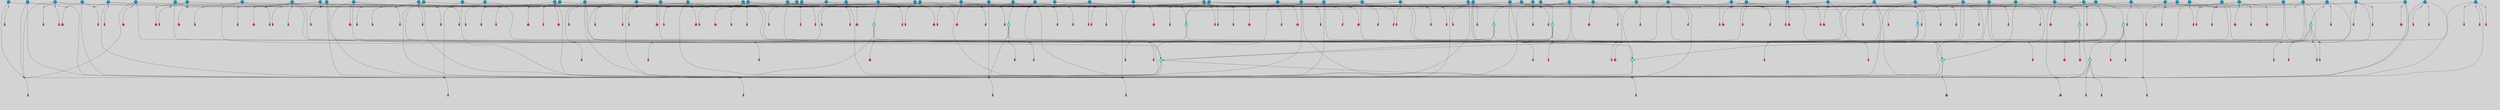 // File exported with GEGELATI v1.3.1
// On the 2024-04-08 16:54:27
// With the File::TPGGraphDotExporter
digraph{
	graph[pad = "0.212, 0.055" bgcolor = lightgray]
	node[shape=circle style = filled label = ""]
		T3 [fillcolor="#66ddff"]
		T4 [fillcolor="#66ddff"]
		T6 [fillcolor="#1199bb"]
		T7 [fillcolor="#66ddff"]
		T9 [fillcolor="#66ddff"]
		T11 [fillcolor="#66ddff"]
		T12 [fillcolor="#1199bb"]
		T16 [fillcolor="#1199bb"]
		T24 [fillcolor="#66ddff"]
		T25 [fillcolor="#1199bb"]
		T27 [fillcolor="#1199bb"]
		T28 [fillcolor="#1199bb"]
		T38 [fillcolor="#1199bb"]
		T39 [fillcolor="#1199bb"]
		T47 [fillcolor="#1199bb"]
		T53 [fillcolor="#1199bb"]
		T54 [fillcolor="#66ddff"]
		T59 [fillcolor="#1199bb"]
		T64 [fillcolor="#1199bb"]
		T65 [fillcolor="#1199bb"]
		T70 [fillcolor="#1199bb"]
		T73 [fillcolor="#1199bb"]
		T82 [fillcolor="#1199bb"]
		T84 [fillcolor="#1199bb"]
		T86 [fillcolor="#1199bb"]
		T89 [fillcolor="#1199bb"]
		T90 [fillcolor="#66ddff"]
		T91 [fillcolor="#1199bb"]
		T92 [fillcolor="#1199bb"]
		T93 [fillcolor="#1199bb"]
		T95 [fillcolor="#1199bb"]
		T96 [fillcolor="#1199bb"]
		T97 [fillcolor="#1199bb"]
		T98 [fillcolor="#1199bb"]
		T100 [fillcolor="#1199bb"]
		T101 [fillcolor="#1199bb"]
		T102 [fillcolor="#1199bb"]
		T104 [fillcolor="#1199bb"]
		T106 [fillcolor="#1199bb"]
		T107 [fillcolor="#1199bb"]
		T108 [fillcolor="#66ddff"]
		T111 [fillcolor="#66ddff"]
		T114 [fillcolor="#1199bb"]
		T116 [fillcolor="#1199bb"]
		T120 [fillcolor="#1199bb"]
		T121 [fillcolor="#1199bb"]
		T122 [fillcolor="#1199bb"]
		T123 [fillcolor="#1199bb"]
		T124 [fillcolor="#1199bb"]
		T125 [fillcolor="#1199bb"]
		T126 [fillcolor="#1199bb"]
		T127 [fillcolor="#1199bb"]
		T128 [fillcolor="#1199bb"]
		T129 [fillcolor="#66ddff"]
		T130 [fillcolor="#1199bb"]
		T131 [fillcolor="#66ddff"]
		T49 [fillcolor="#1199bb"]
		T135 [fillcolor="#1199bb"]
		T136 [fillcolor="#1199bb"]
		T137 [fillcolor="#1199bb"]
		T138 [fillcolor="#1199bb"]
		T140 [fillcolor="#1199bb"]
		T141 [fillcolor="#1199bb"]
		T145 [fillcolor="#1199bb"]
		T147 [fillcolor="#1199bb"]
		T149 [fillcolor="#66ddff"]
		T152 [fillcolor="#1199bb"]
		T153 [fillcolor="#1199bb"]
		T156 [fillcolor="#1199bb"]
		T157 [fillcolor="#1199bb"]
		T158 [fillcolor="#1199bb"]
		T159 [fillcolor="#1199bb"]
		T160 [fillcolor="#1199bb"]
		T161 [fillcolor="#1199bb"]
		T162 [fillcolor="#1199bb"]
		T163 [fillcolor="#1199bb"]
		T164 [fillcolor="#1199bb"]
		T165 [fillcolor="#1199bb"]
		T166 [fillcolor="#1199bb"]
		T167 [fillcolor="#1199bb"]
		T168 [fillcolor="#1199bb"]
		T169 [fillcolor="#1199bb"]
		T170 [fillcolor="#1199bb"]
		T171 [fillcolor="#1199bb"]
		T172 [fillcolor="#1199bb"]
		T173 [fillcolor="#1199bb"]
		T174 [fillcolor="#1199bb"]
		T175 [fillcolor="#1199bb"]
		T176 [fillcolor="#1199bb"]
		T177 [fillcolor="#1199bb"]
		T178 [fillcolor="#1199bb"]
		T179 [fillcolor="#1199bb"]
		T180 [fillcolor="#1199bb"]
		T181 [fillcolor="#1199bb"]
		T182 [fillcolor="#1199bb"]
		P459 [fillcolor="#cccccc" shape=point] //6|
		I459 [shape=box style=invis label="6|1&2|6#1|7&#92;n10|7&2|0#1|5&#92;n9|4&0|1#2|2&#92;n8|6&0|0#1|0&#92;n"]
		P459 -> I459[style=invis]
		A418 [fillcolor="#ff3366" shape=box margin=0.03 width=0 height=0 label="3"]
		T3 -> P459 -> A418
		P460 [fillcolor="#cccccc" shape=point] //3|
		I460 [shape=box style=invis label="7|6&2|4#0|2&#92;n10|3&2|7#1|4&#92;n11|6&0|4#0|1&#92;n7|1&0|0#2|6&#92;n7|6&0|3#2|6&#92;n4|0&2|6#0|1&#92;n4|4&2|5#0|2&#92;n4|6&0|4#2|7&#92;n10|0&2|3#1|5&#92;n2|6&0|5#0|2&#92;n1|0&2|3#0|7&#92;n1|6&2|0#0|5&#92;n6|2&0|1#0|7&#92;n9|2&0|3#2|7&#92;n5|3&0|6#0|6&#92;n1|7&2|5#2|3&#92;n8|1&2|7#0|6&#92;n1|0&2|5#2|1&#92;n7|1&2|2#2|5&#92;n7|4&2|6#0|3&#92;n"]
		P460 -> I460[style=invis]
		A419 [fillcolor="#ff3366" shape=box margin=0.03 width=0 height=0 label="4"]
		T3 -> P460 -> A419
		P461 [fillcolor="#cccccc" shape=point] //7|
		I461 [shape=box style=invis label="0|2&2|4#2|6&#92;n5|3&0|6#0|1&#92;n4|7&2|6#0|5&#92;n7|6&0|7#0|5&#92;n10|7&2|2#1|1&#92;n"]
		P461 -> I461[style=invis]
		A420 [fillcolor="#ff3366" shape=box margin=0.03 width=0 height=0 label="4"]
		T4 -> P461 -> A420
		P462 [fillcolor="#cccccc" shape=point] //0|
		I462 [shape=box style=invis label="2|5&0|1#0|6&#92;n6|1&2|2#2|7&#92;n8|0&0|3#1|4&#92;n4|3&2|5#2|4&#92;n8|1&2|4#0|0&#92;n6|6&0|1#2|6&#92;n11|7&2|4#2|5&#92;n6|2&2|4#0|2&#92;n8|5&2|4#2|4&#92;n2|1&2|1#2|2&#92;n2|7&2|5#2|6&#92;n9|7&0|5#0|4&#92;n1|2&0|5#2|6&#92;n4|2&2|3#2|7&#92;n3|3&2|1#0|2&#92;n"]
		P462 -> I462[style=invis]
		A421 [fillcolor="#ff3366" shape=box margin=0.03 width=0 height=0 label="5"]
		T4 -> P462 -> A421
		P463 [fillcolor="#cccccc" shape=point] //8|
		I463 [shape=box style=invis label="9|0&0|1#2|0&#92;n10|1&2|5#1|4&#92;n8|2&2|6#0|4&#92;n2|4&2|5#2|3&#92;n4|2&2|2#0|2&#92;n7|5&0|2#0|0&#92;n8|2&2|1#1|3&#92;n8|7&0|7#2|1&#92;n1|1&0|0#0|7&#92;n6|3&2|5#0|0&#92;n5|6&2|5#1|0&#92;n11|4&0|3#2|6&#92;n4|2&2|4#0|7&#92;n10|0&2|1#1|3&#92;n5|6&0|1#2|0&#92;n11|3&0|2#0|7&#92;n"]
		P463 -> I463[style=invis]
		A422 [fillcolor="#ff3366" shape=box margin=0.03 width=0 height=0 label="6"]
		T6 -> P463 -> A422
		P464 [fillcolor="#cccccc" shape=point] //5|
		I464 [shape=box style=invis label="3|0&2|0#0|1&#92;n3|0&0|7#0|1&#92;n5|3&0|2#2|6&#92;n4|4&2|4#2|6&#92;n11|2&0|7#1|6&#92;n2|7&2|2#2|5&#92;n9|3&2|6#2|7&#92;n7|7&0|0#0|4&#92;n6|1&2|4#2|3&#92;n5|4&2|0#1|6&#92;n1|3&0|7#0|4&#92;n"]
		P464 -> I464[style=invis]
		A423 [fillcolor="#ff3366" shape=box margin=0.03 width=0 height=0 label="7"]
		T6 -> P464 -> A423
		P465 [fillcolor="#cccccc" shape=point] //-3|
		I465 [shape=box style=invis label="1|6&2|7#0|7&#92;n10|2&0|7#1|3&#92;n9|6&2|7#2|2&#92;n5|3&0|7#0|7&#92;n1|6&2|3#0|0&#92;n2|3&2|3#2|2&#92;n5|1&2|6#0|6&#92;n"]
		P465 -> I465[style=invis]
		A424 [fillcolor="#ff3366" shape=box margin=0.03 width=0 height=0 label="7"]
		T7 -> P465 -> A424
		P466 [fillcolor="#cccccc" shape=point] //5|
		I466 [shape=box style=invis label="0|5&2|3#0|1&#92;n0|6&2|1#2|4&#92;n6|2&2|6#0|7&#92;n7|4&0|3#0|1&#92;n5|4&0|7#1|6&#92;n9|1&0|5#2|2&#92;n6|3&2|3#1|7&#92;n11|7&2|4#1|6&#92;n2|5&0|1#0|0&#92;n4|7&0|0#0|2&#92;n6|2&0|6#0|0&#92;n2|1&2|6#2|4&#92;n10|0&2|0#1|0&#92;n6|6&2|4#0|6&#92;n"]
		P466 -> I466[style=invis]
		A425 [fillcolor="#ff3366" shape=box margin=0.03 width=0 height=0 label="8"]
		T7 -> P466 -> A425
		P467 [fillcolor="#cccccc" shape=point] //-6|
		I467 [shape=box style=invis label="11|1&0|7#2|0&#92;n10|4&0|1#1|0&#92;n4|3&2|4#2|1&#92;n0|5&2|0#0|0&#92;n6|1&0|0#0|3&#92;n8|2&2|0#0|4&#92;n11|4&2|0#1|6&#92;n7|0&2|6#2|3&#92;n5|3&2|6#2|0&#92;n2|0&2|0#0|4&#92;n"]
		P467 -> I467[style=invis]
		A426 [fillcolor="#ff3366" shape=box margin=0.03 width=0 height=0 label="9"]
		T9 -> P467 -> A426
		P468 [fillcolor="#cccccc" shape=point] //2|
		I468 [shape=box style=invis label="6|3&2|7#1|4&#92;n8|6&0|0#2|5&#92;n2|1&0|2#0|3&#92;n8|7&0|6#0|4&#92;n2|1&2|0#0|1&#92;n0|0&2|2#2|3&#92;n6|6&0|7#2|1&#92;n6|1&0|7#2|6&#92;n5|4&2|7#0|4&#92;n0|3&0|4#2|0&#92;n11|0&2|0#2|5&#92;n4|5&2|5#2|4&#92;n5|7&0|6#0|4&#92;n9|7&2|5#0|3&#92;n5|4&2|1#0|3&#92;n5|3&0|1#1|7&#92;n0|4&0|3#2|5&#92;n"]
		P468 -> I468[style=invis]
		A427 [fillcolor="#ff3366" shape=box margin=0.03 width=0 height=0 label="10"]
		T9 -> P468 -> A427
		P469 [fillcolor="#cccccc" shape=point] //6|
		I469 [shape=box style=invis label="3|0&2|7#2|2&#92;n3|2&0|4#2|5&#92;n5|1&0|2#1|0&#92;n8|7&0|1#2|0&#92;n8|5&0|3#0|6&#92;n0|2&0|2#2|3&#92;n1|5&2|5#0|5&#92;n5|6&0|6#0|7&#92;n6|7&0|0#2|6&#92;n1|2&2|3#0|0&#92;n7|7&2|3#0|4&#92;n0|7&2|7#0|6&#92;n1|0&2|2#2|7&#92;n4|4&0|1#0|0&#92;n"]
		P469 -> I469[style=invis]
		A428 [fillcolor="#ff3366" shape=box margin=0.03 width=0 height=0 label="11"]
		T11 -> P469 -> A428
		P470 [fillcolor="#cccccc" shape=point] //-4|
		I470 [shape=box style=invis label="4|1&0|4#2|6&#92;n1|2&2|2#2|0&#92;n1|2&2|0#0|6&#92;n8|4&2|3#2|5&#92;n5|5&2|1#1|0&#92;n"]
		P470 -> I470[style=invis]
		A429 [fillcolor="#ff3366" shape=box margin=0.03 width=0 height=0 label="12"]
		T11 -> P470 -> A429
		P471 [fillcolor="#cccccc" shape=point] //-1|
		I471 [shape=box style=invis label="11|7&2|0#1|7&#92;n1|5&2|4#2|4&#92;n4|3&0|1#0|5&#92;n1|6&0|0#0|4&#92;n8|6&2|4#0|0&#92;n4|0&0|0#0|5&#92;n10|4&2|0#1|0&#92;n9|6&2|5#1|3&#92;n0|7&2|1#0|5&#92;n0|6&2|3#2|0&#92;n4|4&0|5#0|1&#92;n"]
		P471 -> I471[style=invis]
		A430 [fillcolor="#ff3366" shape=box margin=0.03 width=0 height=0 label="12"]
		T12 -> P471 -> A430
		P472 [fillcolor="#cccccc" shape=point] //6|
		I472 [shape=box style=invis label="2|6&0|4#0|0&#92;n0|1&2|1#2|3&#92;n0|7&0|2#2|1&#92;n0|5&0|0#0|1&#92;n5|1&2|7#2|0&#92;n10|1&2|4#1|6&#92;n8|5&2|3#1|7&#92;n6|0&2|4#1|0&#92;n9|0&2|7#2|0&#92;n6|1&0|1#1|6&#92;n5|7&2|4#2|5&#92;n11|0&2|7#2|4&#92;n7|6&0|2#0|5&#92;n0|3&2|1#2|0&#92;n"]
		P472 -> I472[style=invis]
		A431 [fillcolor="#ff3366" shape=box margin=0.03 width=0 height=0 label="13"]
		T12 -> P472 -> A431
		P473 [fillcolor="#cccccc" shape=point] //-3|
		I473 [shape=box style=invis label="8|1&2|3#0|5&#92;n0|6&0|5#0|5&#92;n3|7&2|1#0|6&#92;n3|5&0|1#0|0&#92;n9|5&2|0#0|4&#92;n3|5&0|2#0|3&#92;n10|6&2|4#1|0&#92;n9|4&2|7#2|6&#92;n1|7&2|5#2|2&#92;n"]
		P473 -> I473[style=invis]
		A432 [fillcolor="#ff3366" shape=box margin=0.03 width=0 height=0 label="5"]
		T4 -> P473 -> A432
		P474 [fillcolor="#cccccc" shape=point] //1|
		I474 [shape=box style=invis label="2|2&2|3#0|2&#92;n2|2&0|5#2|5&#92;n8|4&0|1#1|0&#92;n9|7&0|6#0|3&#92;n5|1&2|2#0|7&#92;n10|7&0|7#1|3&#92;n7|7&2|4#2|5&#92;n5|5&0|2#2|1&#92;n2|6&2|2#0|0&#92;n9|3&2|2#2|0&#92;n0|6&0|6#2|2&#92;n7|7&0|1#2|3&#92;n3|6&0|1#0|5&#92;n1|5&0|1#2|7&#92;n"]
		P474 -> I474[style=invis]
		A433 [fillcolor="#ff3366" shape=box margin=0.03 width=0 height=0 label="1"]
		T12 -> P474 -> A433
		T16 -> P469
		P475 [fillcolor="#cccccc" shape=point] //-9|
		I475 [shape=box style=invis label="2|1&2|5#2|3&#92;n3|1&0|4#0|3&#92;n10|6&0|7#1|1&#92;n4|0&0|3#0|6&#92;n"]
		P475 -> I475[style=invis]
		A434 [fillcolor="#ff3366" shape=box margin=0.03 width=0 height=0 label="12"]
		T16 -> P475 -> A434
		P476 [fillcolor="#cccccc" shape=point] //-2|
		I476 [shape=box style=invis label="9|7&2|2#1|0&#92;n2|5&2|5#2|1&#92;n6|3&2|5#1|2&#92;n2|5&0|5#2|2&#92;n8|4&0|2#2|0&#92;n9|2&2|1#2|5&#92;n0|6&0|3#2|4&#92;n0|4&2|1#2|6&#92;n10|6&0|6#1|0&#92;n11|7&2|6#2|6&#92;n5|6&0|1#2|4&#92;n10|4&0|0#1|1&#92;n0|6&2|5#0|4&#92;n10|6&2|5#1|6&#92;n5|3&0|1#1|3&#92;n11|3&2|3#1|5&#92;n2|4&0|2#2|1&#92;n2|1&2|4#0|0&#92;n3|5&0|2#2|5&#92;n"]
		P476 -> I476[style=invis]
		A435 [fillcolor="#ff3366" shape=box margin=0.03 width=0 height=0 label="11"]
		T16 -> P476 -> A435
		T16 -> P461
		P477 [fillcolor="#cccccc" shape=point] //1|
		I477 [shape=box style=invis label="5|1&0|6#2|7&#92;n2|4&0|4#2|2&#92;n0|6&0|5#0|4&#92;n10|6&2|5#1|6&#92;n9|3&0|1#1|7&#92;n10|3&2|2#1|0&#92;n5|0&0|0#2|1&#92;n11|3&2|3#1|5&#92;n10|3&0|1#1|0&#92;n2|4&0|1#0|1&#92;n0|2&0|3#2|4&#92;n9|2&2|1#2|5&#92;n11|7&2|6#2|6&#92;n"]
		P477 -> I477[style=invis]
		T24 -> P477 -> T7
		T24 -> P464
		P478 [fillcolor="#cccccc" shape=point] //-2|
		I478 [shape=box style=invis label="4|1&0|4#0|3&#92;n4|2&0|5#2|0&#92;n5|5&2|6#0|5&#92;n1|4&0|1#0|2&#92;n6|3&2|7#1|5&#92;n0|4&2|0#0|3&#92;n8|5&2|5#1|2&#92;n10|7&2|7#1|1&#92;n3|4&0|0#2|1&#92;n3|6&2|5#2|5&#92;n8|3&0|1#0|7&#92;n10|0&2|7#1|3&#92;n4|1&2|4#0|1&#92;n9|3&2|0#0|4&#92;n3|6&2|0#0|4&#92;n1|2&0|6#2|1&#92;n4|0&2|1#2|2&#92;n"]
		P478 -> I478[style=invis]
		A436 [fillcolor="#ff3366" shape=box margin=0.03 width=0 height=0 label="14"]
		T24 -> P478 -> A436
		T25 -> P463
		T25 -> P464
		P479 [fillcolor="#cccccc" shape=point] //5|
		I479 [shape=box style=invis label="3|0&0|0#0|1&#92;n5|6&0|4#0|3&#92;n4|4&2|4#2|6&#92;n11|2&0|7#1|6&#92;n2|7&2|2#2|5&#92;n9|3&2|6#2|7&#92;n7|7&0|0#0|4&#92;n6|1&2|4#2|3&#92;n5|4&2|0#1|6&#92;n5|3&0|2#2|6&#92;n1|3&0|7#0|4&#92;n"]
		P479 -> I479[style=invis]
		A437 [fillcolor="#ff3366" shape=box margin=0.03 width=0 height=0 label="7"]
		T25 -> P479 -> A437
		P480 [fillcolor="#cccccc" shape=point] //2|
		I480 [shape=box style=invis label="9|1&2|3#0|1&#92;n5|2&2|0#2|4&#92;n3|6&2|5#2|7&#92;n7|0&2|5#0|4&#92;n1|2&0|3#0|5&#92;n7|3&2|7#0|0&#92;n"]
		P480 -> I480[style=invis]
		A438 [fillcolor="#ff3366" shape=box margin=0.03 width=0 height=0 label="2"]
		T27 -> P480 -> A438
		P481 [fillcolor="#cccccc" shape=point] //-6|
		I481 [shape=box style=invis label="7|5&0|4#0|4&#92;n11|0&2|5#2|1&#92;n"]
		P481 -> I481[style=invis]
		A439 [fillcolor="#ff3366" shape=box margin=0.03 width=0 height=0 label="3"]
		T27 -> P481 -> A439
		T27 -> P460
		T27 -> P462
		P482 [fillcolor="#cccccc" shape=point] //0|
		I482 [shape=box style=invis label="4|0&0|3#2|7&#92;n10|2&0|3#1|7&#92;n3|5&0|2#0|3&#92;n4|5&0|0#2|1&#92;n10|7&2|0#1|2&#92;n5|3&2|3#1|6&#92;n9|5&2|0#0|4&#92;n5|4&2|7#0|2&#92;n10|3&2|7#1|4&#92;n7|2&0|1#2|6&#92;n8|6&0|5#0|5&#92;n8|7&2|3#0|5&#92;n2|6&2|4#0|0&#92;n"]
		P482 -> I482[style=invis]
		A440 [fillcolor="#ff3366" shape=box margin=0.03 width=0 height=0 label="5"]
		T27 -> P482 -> A440
		T28 -> P462
		P483 [fillcolor="#cccccc" shape=point] //-3|
		I483 [shape=box style=invis label="5|0&2|6#1|5&#92;n0|6&0|5#0|5&#92;n5|7&2|1#0|6&#92;n3|5&0|1#0|0&#92;n9|4&2|7#2|6&#92;n9|5&2|0#0|4&#92;n8|1&2|3#0|5&#92;n1|3&2|5#2|2&#92;n"]
		P483 -> I483[style=invis]
		A441 [fillcolor="#ff3366" shape=box margin=0.03 width=0 height=0 label="5"]
		T28 -> P483 -> A441
		P484 [fillcolor="#cccccc" shape=point] //-1|
		I484 [shape=box style=invis label="6|4&0|4#2|4&#92;n4|5&2|5#2|4&#92;n9|7&2|5#0|3&#92;n3|7&2|6#0|6&#92;n8|7&0|6#0|4&#92;n2|1&2|0#0|1&#92;n8|6&0|0#2|5&#92;n2|1&0|2#0|3&#92;n6|1&0|7#2|6&#92;n6|3&0|1#1|6&#92;n5|4&2|7#0|4&#92;n0|7&0|4#2|0&#92;n11|0&2|0#2|5&#92;n3|7&2|0#2|7&#92;n8|3&2|7#1|4&#92;n5|7&0|6#0|4&#92;n0|0&2|3#2|3&#92;n5|4&2|1#0|3&#92;n0|4&0|3#2|5&#92;n"]
		P484 -> I484[style=invis]
		A442 [fillcolor="#ff3366" shape=box margin=0.03 width=0 height=0 label="10"]
		T28 -> P484 -> A442
		T28 -> P465
		T28 -> P471
		P485 [fillcolor="#cccccc" shape=point] //-10|
		I485 [shape=box style=invis label="9|4&0|6#0|5&#92;n1|1&2|0#2|2&#92;n11|2&2|4#0|0&#92;n2|5&2|1#0|4&#92;n5|2&2|0#1|0&#92;n4|2&0|1#0|3&#92;n5|3&2|4#2|4&#92;n5|3&2|0#0|2&#92;n4|2&2|3#2|5&#92;n8|4&2|0#1|1&#92;n10|6&0|6#1|2&#92;n2|4&0|7#2|5&#92;n11|2&2|5#1|4&#92;n2|4&0|0#0|5&#92;n3|5&0|4#0|1&#92;n1|3&0|7#0|5&#92;n"]
		P485 -> I485[style=invis]
		A443 [fillcolor="#ff3366" shape=box margin=0.03 width=0 height=0 label="1"]
		T38 -> P485 -> A443
		P486 [fillcolor="#cccccc" shape=point] //-2|
		I486 [shape=box style=invis label="11|7&2|0#1|7&#92;n4|3&0|1#2|5&#92;n0|4&2|4#2|7&#92;n1|6&0|0#0|4&#92;n4|0&0|0#0|5&#92;n0|6&2|3#2|0&#92;n9|6&2|5#1|3&#92;n0|7&2|1#2|5&#92;n4|4&0|5#0|1&#92;n10|4&0|0#1|0&#92;n"]
		P486 -> I486[style=invis]
		A444 [fillcolor="#ff3366" shape=box margin=0.03 width=0 height=0 label="12"]
		T38 -> P486 -> A444
		T38 -> P473
		P487 [fillcolor="#cccccc" shape=point] //5|
		I487 [shape=box style=invis label="1|6&2|7#0|7&#92;n9|2&2|7#2|2&#92;n10|2&0|7#1|3&#92;n5|3&0|7#0|7&#92;n7|0&2|7#2|2&#92;n1|6&2|3#0|0&#92;n2|3&2|3#2|2&#92;n"]
		P487 -> I487[style=invis]
		A445 [fillcolor="#ff3366" shape=box margin=0.03 width=0 height=0 label="7"]
		T39 -> P487 -> A445
		T39 -> P466
		P488 [fillcolor="#cccccc" shape=point] //-8|
		I488 [shape=box style=invis label="7|5&0|4#2|4&#92;n"]
		P488 -> I488[style=invis]
		A446 [fillcolor="#ff3366" shape=box margin=0.03 width=0 height=0 label="3"]
		T39 -> P488 -> A446
		P489 [fillcolor="#cccccc" shape=point] //2|
		I489 [shape=box style=invis label="9|1&2|3#0|1&#92;n3|6&2|5#2|7&#92;n1|2&0|3#0|5&#92;n7|0&2|5#1|4&#92;n7|3&2|7#0|0&#92;n7|6&2|5#0|7&#92;n"]
		P489 -> I489[style=invis]
		A447 [fillcolor="#ff3366" shape=box margin=0.03 width=0 height=0 label="2"]
		T47 -> P489 -> A447
		P490 [fillcolor="#cccccc" shape=point] //-2|
		I490 [shape=box style=invis label="9|0&0|0#2|3&#92;n7|0&0|3#2|7&#92;n"]
		P490 -> I490[style=invis]
		A448 [fillcolor="#ff3366" shape=box margin=0.03 width=0 height=0 label="3"]
		T47 -> P490 -> A448
		T47 -> P476
		P491 [fillcolor="#cccccc" shape=point] //-2|
		I491 [shape=box style=invis label="8|4&2|1#2|5&#92;n4|1&0|7#2|1&#92;n5|7&2|3#2|2&#92;n10|4&2|5#1|7&#92;n10|0&2|6#1|3&#92;n4|5&2|7#0|6&#92;n9|5&2|4#0|4&#92;n2|4&0|5#0|7&#92;n11|1&2|4#2|6&#92;n5|6&0|7#1|2&#92;n2|7&2|7#2|6&#92;n5|2&0|5#1|5&#92;n3|0&0|6#0|2&#92;n4|0&0|4#2|4&#92;n4|4&2|6#0|7&#92;n10|6&2|0#1|4&#92;n9|7&0|3#1|4&#92;n1|4&2|6#0|3&#92;n11|5&2|6#0|3&#92;n0|3&0|5#0|1&#92;n"]
		P491 -> I491[style=invis]
		A449 [fillcolor="#ff3366" shape=box margin=0.03 width=0 height=0 label="13"]
		T47 -> P491 -> A449
		P492 [fillcolor="#cccccc" shape=point] //3|
		I492 [shape=box style=invis label="4|7&0|7#2|7&#92;n11|5&2|6#0|2&#92;n5|5&2|6#2|0&#92;n3|2&0|6#0|3&#92;n10|2&2|5#1|5&#92;n9|4&2|3#1|5&#92;n2|5&2|7#2|4&#92;n11|3&2|5#1|0&#92;n7|0&0|7#2|1&#92;n1|2&0|5#0|1&#92;n"]
		P492 -> I492[style=invis]
		A450 [fillcolor="#ff3366" shape=box margin=0.03 width=0 height=0 label="5"]
		T53 -> P492 -> A450
		T53 -> P478
		P493 [fillcolor="#cccccc" shape=point] //4|
		I493 [shape=box style=invis label="7|1&0|6#0|1&#92;n5|2&2|5#1|6&#92;n10|1&2|1#1|1&#92;n9|6&2|2#1|4&#92;n4|7&0|4#2|2&#92;n9|6&0|4#1|1&#92;n10|0&2|6#1|6&#92;n5|1&0|1#2|3&#92;n1|6&2|0#0|1&#92;n8|2&0|5#2|4&#92;n3|4&2|3#0|0&#92;n10|1&0|5#1|0&#92;n2|2&0|1#2|1&#92;n3|1&2|7#0|3&#92;n"]
		P493 -> I493[style=invis]
		A451 [fillcolor="#ff3366" shape=box margin=0.03 width=0 height=0 label="10"]
		T53 -> P493 -> A451
		P494 [fillcolor="#cccccc" shape=point] //8|
		I494 [shape=box style=invis label="9|0&0|1#2|0&#92;n10|1&2|5#1|4&#92;n8|2&2|6#0|4&#92;n2|4&2|5#2|3&#92;n4|2&2|2#0|2&#92;n7|5&0|2#0|0&#92;n8|2&2|1#1|3&#92;n8|7&0|7#2|1&#92;n1|1&0|0#0|7&#92;n5|6&2|5#1|0&#92;n6|6&2|5#0|0&#92;n11|4&0|3#2|6&#92;n4|2&2|4#0|7&#92;n5|6&0|1#2|0&#92;n11|3&0|2#0|7&#92;n"]
		P494 -> I494[style=invis]
		A452 [fillcolor="#ff3366" shape=box margin=0.03 width=0 height=0 label="6"]
		T54 -> P494 -> A452
		T54 -> P464
		P495 [fillcolor="#cccccc" shape=point] //-10|
		I495 [shape=box style=invis label="3|6&0|0#0|4&#92;n4|1&2|4#0|1&#92;n5|1&0|1#0|4&#92;n5|5&2|6#0|5&#92;n6|5&0|6#0|3&#92;n11|1&2|0#0|1&#92;n0|7&2|0#0|3&#92;n1|2&0|6#0|1&#92;n8|0&0|4#2|0&#92;n0|4&0|7#2|7&#92;n7|0&2|7#1|3&#92;n3|1&0|5#2|5&#92;n5|1&0|4#0|3&#92;n2|2&0|2#0|0&#92;n8|3&0|1#0|7&#92;n3|0&0|3#0|5&#92;n7|2&0|5#2|0&#92;n6|3&2|7#1|5&#92;n4|7&2|7#2|1&#92;n"]
		P495 -> I495[style=invis]
		A453 [fillcolor="#ff3366" shape=box margin=0.03 width=0 height=0 label="14"]
		T54 -> P495 -> A453
		T54 -> P466
		P496 [fillcolor="#cccccc" shape=point] //8|
		I496 [shape=box style=invis label="9|0&0|1#2|0&#92;n10|1&2|5#1|4&#92;n8|2&2|6#0|4&#92;n4|5&0|3#0|1&#92;n2|4&2|5#2|3&#92;n4|2&2|2#0|2&#92;n7|5&0|2#0|0&#92;n8|2&2|1#1|3&#92;n8|7&0|7#2|1&#92;n1|1&0|0#0|7&#92;n5|6&2|5#1|0&#92;n6|3&2|5#0|0&#92;n11|4&0|3#2|6&#92;n1|2&2|4#0|7&#92;n5|6&0|1#2|0&#92;n11|3&0|2#0|7&#92;n"]
		P496 -> I496[style=invis]
		A454 [fillcolor="#ff3366" shape=box margin=0.03 width=0 height=0 label="6"]
		T59 -> P496 -> A454
		T59 -> P464
		T59 -> P467
		T59 -> P464
		T64 -> P461
		T64 -> P462
		P497 [fillcolor="#cccccc" shape=point] //-2|
		I497 [shape=box style=invis label="6|0&0|6#2|0&#92;n10|0&0|1#1|1&#92;n"]
		P497 -> I497[style=invis]
		A455 [fillcolor="#ff3366" shape=box margin=0.03 width=0 height=0 label="3"]
		T64 -> P497 -> A455
		P498 [fillcolor="#cccccc" shape=point] //-7|
		I498 [shape=box style=invis label="9|7&2|6#0|3&#92;n10|7&0|7#1|7&#92;n3|3&0|7#0|1&#92;n8|2&2|7#1|5&#92;n6|1&0|7#0|6&#92;n0|3&0|0#2|3&#92;n4|5&0|1#0|2&#92;n7|4&2|1#0|1&#92;n"]
		P498 -> I498[style=invis]
		A456 [fillcolor="#ff3366" shape=box margin=0.03 width=0 height=0 label="0"]
		T64 -> P498 -> A456
		T64 -> P480
		T65 -> P461
		T65 -> P462
		P499 [fillcolor="#cccccc" shape=point] //7|
		I499 [shape=box style=invis label="4|0&2|1#2|2&#92;n4|2&0|5#2|0&#92;n5|5&2|6#0|5&#92;n1|4&0|1#0|2&#92;n6|3&2|7#1|5&#92;n0|4&2|0#0|3&#92;n8|5&2|5#1|4&#92;n1|2&0|6#2|1&#92;n3|4&0|0#2|1&#92;n3|6&2|5#2|5&#92;n8|3&0|1#0|7&#92;n10|0&2|2#1|3&#92;n4|1&2|4#0|1&#92;n10|7&2|7#1|1&#92;n4|1&0|4#0|3&#92;n"]
		P499 -> I499[style=invis]
		A457 [fillcolor="#ff3366" shape=box margin=0.03 width=0 height=0 label="14"]
		T65 -> P499 -> A457
		P500 [fillcolor="#cccccc" shape=point] //-7|
		I500 [shape=box style=invis label="9|1&2|7#2|1&#92;n7|0&2|0#2|7&#92;n2|3&2|3#2|2&#92;n8|5&2|1#0|3&#92;n5|5&0|7#0|1&#92;n1|6&2|7#0|7&#92;n10|2&0|7#1|3&#92;n6|4&2|2#2|4&#92;n0|6&2|5#0|2&#92;n"]
		P500 -> I500[style=invis]
		A458 [fillcolor="#ff3366" shape=box margin=0.03 width=0 height=0 label="7"]
		T70 -> P500 -> A458
		T70 -> P466
		P501 [fillcolor="#cccccc" shape=point] //0|
		I501 [shape=box style=invis label="2|5&0|1#0|6&#92;n6|1&2|2#2|7&#92;n8|0&0|3#1|4&#92;n11|7&2|4#2|5&#92;n8|1&2|4#0|0&#92;n6|6&0|1#2|6&#92;n7|0&2|4#1|0&#92;n4|1&2|5#2|4&#92;n6|2&2|4#0|2&#92;n8|5&2|4#2|4&#92;n2|1&2|1#2|2&#92;n2|7&2|5#2|6&#92;n9|7&0|5#0|4&#92;n1|2&0|5#2|6&#92;n4|2&2|3#2|7&#92;n3|3&2|1#0|2&#92;n"]
		P501 -> I501[style=invis]
		A459 [fillcolor="#ff3366" shape=box margin=0.03 width=0 height=0 label="5"]
		T70 -> P501 -> A459
		T73 -> P491
		P502 [fillcolor="#cccccc" shape=point] //8|
		I502 [shape=box style=invis label="9|7&0|5#2|5&#92;n3|3&2|3#0|2&#92;n9|5&2|2#1|0&#92;n2|3&0|6#0|3&#92;n4|4&2|5#2|7&#92;n11|3&2|0#1|5&#92;n6|6&2|1#2|2&#92;n4|6&0|1#2|2&#92;n2|5&2|7#2|2&#92;n7|7&2|2#2|3&#92;n6|5&0|3#2|6&#92;n6|7&0|6#0|2&#92;n"]
		P502 -> I502[style=invis]
		A460 [fillcolor="#ff3366" shape=box margin=0.03 width=0 height=0 label="14"]
		T73 -> P502 -> A460
		P503 [fillcolor="#cccccc" shape=point] //2|
		I503 [shape=box style=invis label="4|1&0|4#2|6&#92;n5|5&2|1#1|0&#92;n1|0&2|0#0|6&#92;n8|4&2|3#2|5&#92;n"]
		P503 -> I503[style=invis]
		T73 -> P503 -> T11
		P504 [fillcolor="#cccccc" shape=point] //5|
		I504 [shape=box style=invis label="3|0&2|0#2|1&#92;n3|0&0|7#0|1&#92;n5|3&0|2#2|6&#92;n4|4&2|4#2|6&#92;n5|4&2|0#1|6&#92;n2|7&2|2#2|5&#92;n1|3&0|7#0|4&#92;n11|6&2|2#0|7&#92;n7|7&0|0#0|4&#92;n6|1&2|4#2|3&#92;n11|0&0|7#1|6&#92;n9|3&2|6#2|7&#92;n"]
		P504 -> I504[style=invis]
		A461 [fillcolor="#ff3366" shape=box margin=0.03 width=0 height=0 label="7"]
		T73 -> P504 -> A461
		T73 -> P460
		P505 [fillcolor="#cccccc" shape=point] //6|
		I505 [shape=box style=invis label="7|0&2|5#1|2&#92;n10|6&2|1#1|3&#92;n7|5&0|2#0|7&#92;n10|7&0|1#1|5&#92;n4|6&2|5#0|5&#92;n4|4&0|7#2|7&#92;n"]
		P505 -> I505[style=invis]
		A462 [fillcolor="#ff3366" shape=box margin=0.03 width=0 height=0 label="7"]
		T82 -> P505 -> A462
		P506 [fillcolor="#cccccc" shape=point] //6|
		I506 [shape=box style=invis label="0|5&2|3#0|1&#92;n0|6&2|1#2|4&#92;n9|1&0|5#2|2&#92;n7|4&0|3#0|1&#92;n5|4&0|7#1|6&#92;n2|5&0|1#0|0&#92;n6|3&2|3#1|7&#92;n11|7&2|4#1|6&#92;n6|2&2|6#0|1&#92;n4|7&0|0#0|2&#92;n6|2&0|6#0|0&#92;n9|1&2|6#2|4&#92;n10|0&2|0#1|0&#92;n6|6&2|4#0|6&#92;n"]
		P506 -> I506[style=invis]
		A463 [fillcolor="#ff3366" shape=box margin=0.03 width=0 height=0 label="8"]
		T82 -> P506 -> A463
		T82 -> P467
		T84 -> P462
		P507 [fillcolor="#cccccc" shape=point] //8|
		I507 [shape=box style=invis label="7|0&0|2#1|4&#92;n8|1&2|3#0|5&#92;n0|6&0|5#0|5&#92;n3|7&2|1#0|6&#92;n9|4&2|7#1|6&#92;n1|7&2|5#2|2&#92;n8|5&2|0#0|3&#92;n0|2&0|2#0|0&#92;n3|5&0|2#0|3&#92;n"]
		P507 -> I507[style=invis]
		A464 [fillcolor="#ff3366" shape=box margin=0.03 width=0 height=0 label="5"]
		T84 -> P507 -> A464
		P508 [fillcolor="#cccccc" shape=point] //4|
		I508 [shape=box style=invis label="7|1&2|6#1|3&#92;n10|1&0|3#1|6&#92;n8|5&2|3#2|1&#92;n11|5&0|0#2|6&#92;n4|1&0|6#0|0&#92;n11|1&0|2#0|3&#92;n2|0&2|1#0|7&#92;n"]
		P508 -> I508[style=invis]
		A465 [fillcolor="#ff3366" shape=box margin=0.03 width=0 height=0 label="2"]
		T84 -> P508 -> A465
		P509 [fillcolor="#cccccc" shape=point] //5|
		I509 [shape=box style=invis label="5|1&2|3#0|5&#92;n0|6&0|5#0|5&#92;n9|5&2|0#0|4&#92;n6|0&0|5#1|4&#92;n10|6&2|4#1|0&#92;n3|5&0|2#0|3&#92;n9|4&2|7#2|6&#92;n7|3&0|3#1|0&#92;n3|5&0|1#0|0&#92;n"]
		P509 -> I509[style=invis]
		A466 [fillcolor="#ff3366" shape=box margin=0.03 width=0 height=0 label="5"]
		T86 -> P509 -> A466
		P510 [fillcolor="#cccccc" shape=point] //10|
		I510 [shape=box style=invis label="11|1&2|6#2|6&#92;n8|0&2|1#0|6&#92;n3|5&2|3#0|5&#92;n3|5&0|6#0|3&#92;n9|5&2|3#0|5&#92;n3|6&2|2#0|5&#92;n10|3&0|5#1|4&#92;n0|4&2|1#2|6&#92;n5|6&2|4#1|3&#92;n10|6&2|3#1|2&#92;n2|1&0|6#2|4&#92;n"]
		P510 -> I510[style=invis]
		A467 [fillcolor="#ff3366" shape=box margin=0.03 width=0 height=0 label="11"]
		T86 -> P510 -> A467
		T86 -> P471
		P511 [fillcolor="#cccccc" shape=point] //6|
		I511 [shape=box style=invis label="7|0&0|3#2|7&#92;n10|6&2|5#1|0&#92;n9|0&0|0#2|3&#92;n"]
		P511 -> I511[style=invis]
		A468 [fillcolor="#ff3366" shape=box margin=0.03 width=0 height=0 label="3"]
		T86 -> P511 -> A468
		T86 -> P478
		T89 -> P491
		T89 -> P503
		T89 -> P504
		T89 -> P505
		P512 [fillcolor="#cccccc" shape=point] //4|
		I512 [shape=box style=invis label="7|1&0|6#0|1&#92;n6|7&2|7#1|7&#92;n10|1&2|1#1|1&#92;n9|6&2|2#1|4&#92;n4|7&0|4#2|2&#92;n9|6&0|5#1|1&#92;n10|0&2|6#1|6&#92;n5|1&0|1#2|3&#92;n10|1&0|5#1|0&#92;n3|4&2|3#0|0&#92;n8|2&0|5#2|4&#92;n1|6&2|0#0|0&#92;n2|3&0|1#2|6&#92;n5|2&2|2#1|6&#92;n2|2&0|1#2|1&#92;n3|1&2|7#0|3&#92;n6|7&2|3#0|4&#92;n"]
		P512 -> I512[style=invis]
		A469 [fillcolor="#ff3366" shape=box margin=0.03 width=0 height=0 label="10"]
		T89 -> P512 -> A469
		T90 -> P491
		T90 -> P508
		P513 [fillcolor="#cccccc" shape=point] //7|
		I513 [shape=box style=invis label="10|3&0|1#1|4&#92;n4|6&0|0#0|2&#92;n4|5&0|6#0|0&#92;n4|3&0|6#2|1&#92;n7|0&0|3#1|2&#92;n4|7&0|6#0|5&#92;n7|6&0|7#0|6&#92;n6|6&0|0#0|3&#92;n11|1&0|4#2|5&#92;n10|2&0|3#1|2&#92;n"]
		P513 -> I513[style=invis]
		A470 [fillcolor="#ff3366" shape=box margin=0.03 width=0 height=0 label="4"]
		T90 -> P513 -> A470
		T90 -> P473
		P514 [fillcolor="#cccccc" shape=point] //-7|
		I514 [shape=box style=invis label="3|0&2|0#0|1&#92;n1|1&0|2#0|4&#92;n11|2&0|7#1|6&#92;n9|7&0|0#0|4&#92;n3|0&0|7#0|1&#92;n9|3&2|6#2|7&#92;n5|3&0|2#2|6&#92;n6|1&2|4#2|3&#92;n5|4&2|0#1|6&#92;n1|3&0|7#0|7&#92;n"]
		P514 -> I514[style=invis]
		A471 [fillcolor="#ff3366" shape=box margin=0.03 width=0 height=0 label="7"]
		T90 -> P514 -> A471
		P515 [fillcolor="#cccccc" shape=point] //-5|
		I515 [shape=box style=invis label="10|6&2|5#1|6&#92;n9|3&0|1#1|7&#92;n2|4&0|1#0|1&#92;n11|3&0|7#1|6&#92;n5|1&0|6#2|7&#92;n8|0&0|0#0|1&#92;n0|6&0|7#0|4&#92;n6|7&2|6#2|6&#92;n11|0&2|3#0|5&#92;n"]
		P515 -> I515[style=invis]
		T91 -> P515 -> T7
		P516 [fillcolor="#cccccc" shape=point] //-2|
		I516 [shape=box style=invis label="3|0&2|0#0|1&#92;n5|3&2|6#2|7&#92;n9|1&0|3#2|5&#92;n5|3&0|2#2|6&#92;n4|4&2|4#2|6&#92;n11|2&0|7#1|6&#92;n2|7&2|2#2|5&#92;n3|0&0|7#0|1&#92;n6|1&2|4#2|3&#92;n5|4&2|0#1|6&#92;n1|3&0|7#0|4&#92;n"]
		P516 -> I516[style=invis]
		A472 [fillcolor="#ff3366" shape=box margin=0.03 width=0 height=0 label="7"]
		T91 -> P516 -> A472
		P517 [fillcolor="#cccccc" shape=point] //9|
		I517 [shape=box style=invis label="9|0&2|4#1|2&#92;n10|3&0|5#1|7&#92;n"]
		P517 -> I517[style=invis]
		A473 [fillcolor="#ff3366" shape=box margin=0.03 width=0 height=0 label="3"]
		T91 -> P517 -> A473
		T91 -> P508
		P518 [fillcolor="#cccccc" shape=point] //-7|
		I518 [shape=box style=invis label="2|5&0|1#0|6&#92;n4|2&2|3#2|7&#92;n8|0&0|3#1|4&#92;n4|3&2|5#2|4&#92;n8|1&2|4#2|0&#92;n6|6&0|1#2|6&#92;n6|2&2|4#0|2&#92;n2|1&2|1#2|2&#92;n8|5&2|4#2|4&#92;n2|7&2|5#2|6&#92;n9|7&0|5#0|4&#92;n2|2&0|5#2|6&#92;n2|0&0|6#2|3&#92;n3|3&2|1#0|2&#92;n6|1&2|2#2|7&#92;n"]
		P518 -> I518[style=invis]
		A474 [fillcolor="#ff3366" shape=box margin=0.03 width=0 height=0 label="5"]
		T92 -> P518 -> A474
		T92 -> P488
		P519 [fillcolor="#cccccc" shape=point] //-10|
		I519 [shape=box style=invis label="9|3&2|2#2|0&#92;n2|2&0|5#2|5&#92;n5|1&2|2#0|7&#92;n7|7&0|7#1|5&#92;n7|7&2|4#2|5&#92;n5|5&0|2#2|1&#92;n2|6&2|2#0|0&#92;n7|0&0|6#1|0&#92;n7|7&0|1#2|3&#92;n2|0&2|7#0|1&#92;n0|6&0|6#2|2&#92;n2|2&2|3#0|2&#92;n10|6&0|1#1|5&#92;n1|5&0|2#2|7&#92;n"]
		P519 -> I519[style=invis]
		T92 -> P519 -> T4
		T92 -> P473
		P520 [fillcolor="#cccccc" shape=point] //6|
		I520 [shape=box style=invis label="3|0&2|0#0|1&#92;n3|2&0|7#0|1&#92;n6|1&2|4#2|3&#92;n4|4&2|4#2|6&#92;n11|2&0|7#1|7&#92;n2|7&2|2#2|5&#92;n5|3&0|2#2|6&#92;n7|7&0|0#0|4&#92;n9|3&2|6#2|7&#92;n5|4&2|0#1|6&#92;n1|3&0|7#0|4&#92;n"]
		P520 -> I520[style=invis]
		A475 [fillcolor="#ff3366" shape=box margin=0.03 width=0 height=0 label="7"]
		T93 -> P520 -> A475
		T93 -> P464
		T93 -> P488
		P521 [fillcolor="#cccccc" shape=point] //0|
		I521 [shape=box style=invis label="11|4&2|0#1|6&#92;n10|4&0|1#1|0&#92;n4|3&2|4#2|1&#92;n0|5&2|0#0|0&#92;n5|3&2|6#2|0&#92;n11|1&0|7#2|0&#92;n7|0&2|6#2|3&#92;n5|2&2|0#0|4&#92;n2|0&2|0#0|7&#92;n"]
		P521 -> I521[style=invis]
		A476 [fillcolor="#ff3366" shape=box margin=0.03 width=0 height=0 label="9"]
		T93 -> P521 -> A476
		P522 [fillcolor="#cccccc" shape=point] //7|
		I522 [shape=box style=invis label="7|2&0|4#1|3&#92;n7|7&0|0#0|4&#92;n4|4&2|4#2|6&#92;n2|3&2|2#2|5&#92;n8|0&0|2#2|1&#92;n9|3&2|6#2|7&#92;n6|4&2|4#2|3&#92;n3|3&2|0#0|1&#92;n6|4&2|0#1|6&#92;n5|3&0|7#0|4&#92;n"]
		P522 -> I522[style=invis]
		A477 [fillcolor="#ff3366" shape=box margin=0.03 width=0 height=0 label="7"]
		T93 -> P522 -> A477
		P523 [fillcolor="#cccccc" shape=point] //4|
		I523 [shape=box style=invis label="4|3&0|6#0|3&#92;n5|7&2|3#2|2&#92;n5|6&0|7#1|2&#92;n1|4&2|6#0|3&#92;n8|4&2|1#2|5&#92;n9|5&2|4#1|4&#92;n2|4&0|5#0|7&#92;n10|0&0|6#1|3&#92;n3|0&0|6#0|2&#92;n2|7&2|7#2|6&#92;n5|2&0|5#1|5&#92;n10|4&2|5#1|7&#92;n4|0&0|4#2|4&#92;n11|1&0|4#2|6&#92;n10|6&2|0#1|4&#92;n9|7&0|3#1|4&#92;n4|5&2|7#0|6&#92;n11|5&2|6#2|3&#92;n0|3&0|5#0|1&#92;n"]
		P523 -> I523[style=invis]
		A478 [fillcolor="#ff3366" shape=box margin=0.03 width=0 height=0 label="13"]
		T95 -> P523 -> A478
		T95 -> P502
		T95 -> P503
		P524 [fillcolor="#cccccc" shape=point] //-9|
		I524 [shape=box style=invis label="2|0&2|0#2|1&#92;n4|4&2|4#2|6&#92;n9|1&0|3#1|7&#92;n5|3&0|2#2|6&#92;n2|7&2|2#2|5&#92;n5|4&2|0#1|6&#92;n3|0&0|7#0|1&#92;n1|3&0|7#0|4&#92;n11|6&2|2#0|7&#92;n7|7&0|0#0|4&#92;n11|0&0|7#1|6&#92;n9|3&2|6#2|7&#92;n"]
		P524 -> I524[style=invis]
		A479 [fillcolor="#ff3366" shape=box margin=0.03 width=0 height=0 label="7"]
		T95 -> P524 -> A479
		T95 -> P488
		T96 -> P506
		P525 [fillcolor="#cccccc" shape=point] //5|
		I525 [shape=box style=invis label="10|4&0|1#1|0&#92;n4|3&2|4#2|1&#92;n2|0&2|0#0|4&#92;n6|1&0|0#0|3&#92;n8|2&2|0#0|4&#92;n0|0&0|0#0|0&#92;n11|4&2|0#1|6&#92;n7|0&2|6#2|3&#92;n5|3&2|6#2|0&#92;n0|0&2|0#0|0&#92;n"]
		P525 -> I525[style=invis]
		A480 [fillcolor="#ff3366" shape=box margin=0.03 width=0 height=0 label="9"]
		T96 -> P525 -> A480
		T96 -> P459
		P526 [fillcolor="#cccccc" shape=point] //1|
		I526 [shape=box style=invis label="5|4&0|7#1|6&#92;n0|6&2|1#2|4&#92;n7|4&0|3#0|1&#92;n0|5&2|3#0|1&#92;n9|1&0|5#2|2&#92;n6|3&2|3#1|7&#92;n11|7&2|4#1|6&#92;n2|5&0|1#0|0&#92;n7|5&2|3#1|1&#92;n4|7&0|0#0|2&#92;n6|2&0|6#0|0&#92;n2|1&2|6#2|4&#92;n10|0&2|7#1|0&#92;n6|6&2|4#0|6&#92;n"]
		P526 -> I526[style=invis]
		A481 [fillcolor="#ff3366" shape=box margin=0.03 width=0 height=0 label="8"]
		T96 -> P526 -> A481
		T96 -> P473
		T97 -> P472
		T97 -> P466
		T97 -> P481
		P527 [fillcolor="#cccccc" shape=point] //4|
		I527 [shape=box style=invis label="10|0&2|1#1|5&#92;n2|5&2|4#0|3&#92;n7|1&0|6#0|1&#92;n5|2&2|5#1|6&#92;n10|1&0|5#1|0&#92;n9|6&2|2#1|4&#92;n3|4&2|3#0|0&#92;n9|6&0|4#1|1&#92;n5|1&0|1#2|3&#92;n1|6&2|0#0|1&#92;n8|2&0|5#2|4&#92;n4|7&0|4#2|2&#92;n10|1&2|1#1|1&#92;n2|2&0|1#2|1&#92;n3|4&2|7#0|3&#92;n"]
		P527 -> I527[style=invis]
		A482 [fillcolor="#ff3366" shape=box margin=0.03 width=0 height=0 label="10"]
		T97 -> P527 -> A482
		T97 -> P474
		T98 -> P476
		P528 [fillcolor="#cccccc" shape=point] //5|
		I528 [shape=box style=invis label="3|0&2|0#0|1&#92;n2|7&2|2#2|2&#92;n3|0&0|7#0|1&#92;n5|3&0|2#2|6&#92;n4|4&2|4#2|6&#92;n11|2&0|7#1|6&#92;n5|4&2|0#1|6&#92;n9|3&2|6#2|7&#92;n7|7&0|0#0|4&#92;n1|1&2|4#2|3&#92;n2|7&2|2#2|5&#92;n1|3&0|7#0|4&#92;n"]
		P528 -> I528[style=invis]
		A483 [fillcolor="#ff3366" shape=box margin=0.03 width=0 height=0 label="7"]
		T98 -> P528 -> A483
		T98 -> P472
		T98 -> P474
		P529 [fillcolor="#cccccc" shape=point] //5|
		I529 [shape=box style=invis label="11|0&2|4#0|1&#92;n4|7&2|5#2|6&#92;n11|0&2|0#1|0&#92;n7|5&2|2#1|4&#92;n5|1&2|2#0|7&#92;n9|7&0|6#0|3&#92;n3|6&0|1#0|0&#92;n8|4&0|1#1|0&#92;n2|6&2|2#0|0&#92;n7|7&2|4#0|5&#92;n9|3&2|2#2|0&#92;n2|2&2|7#0|0&#92;n5|5&0|2#2|1&#92;n10|7&0|7#1|3&#92;n6|6&0|6#2|2&#92;n2|2&0|5#0|5&#92;n1|5&0|1#2|7&#92;n"]
		P529 -> I529[style=invis]
		A484 [fillcolor="#ff3366" shape=box margin=0.03 width=0 height=0 label="1"]
		T98 -> P529 -> A484
		P530 [fillcolor="#cccccc" shape=point] //-4|
		I530 [shape=box style=invis label="9|0&0|1#2|0&#92;n10|1&2|5#1|4&#92;n8|2&2|6#0|4&#92;n2|4&2|5#2|3&#92;n4|2&2|2#0|2&#92;n10|0&2|1#1|3&#92;n8|6&2|1#1|3&#92;n8|7&0|7#2|1&#92;n1|1&0|0#0|7&#92;n6|3&2|5#0|0&#92;n5|6&2|5#1|0&#92;n11|4&0|3#2|6&#92;n4|2&2|4#0|7&#92;n7|5&0|2#0|0&#92;n5|6&0|1#2|0&#92;n11|3&0|2#0|7&#92;n"]
		P530 -> I530[style=invis]
		A485 [fillcolor="#ff3366" shape=box margin=0.03 width=0 height=0 label="6"]
		T100 -> P530 -> A485
		T100 -> P464
		T100 -> P480
		T100 -> P478
		P531 [fillcolor="#cccccc" shape=point] //10|
		I531 [shape=box style=invis label="4|5&2|7#2|1&#92;n5|3&2|3#1|6&#92;n3|5&2|2#0|3&#92;n10|3&2|7#1|4&#92;n7|1&0|4#2|6&#92;n10|2&0|3#1|7&#92;n9|5&2|0#0|4&#92;n4|0&0|3#2|7&#92;n5|4&2|7#0|2&#92;n2|6&2|4#0|0&#92;n6|5&0|7#2|1&#92;n1|7&2|3#0|6&#92;n10|7&2|0#1|2&#92;n"]
		P531 -> I531[style=invis]
		A486 [fillcolor="#ff3366" shape=box margin=0.03 width=0 height=0 label="5"]
		T100 -> P531 -> A486
		T101 -> P467
		P532 [fillcolor="#cccccc" shape=point] //-3|
		I532 [shape=box style=invis label="11|7&2|3#2|0&#92;n5|5&2|7#2|7&#92;n8|6&2|7#1|2&#92;n1|7&0|3#0|6&#92;n4|0&2|1#2|2&#92;n10|1&0|5#1|6&#92;n5|3&0|3#2|6&#92;n9|0&0|2#0|0&#92;n3|2&0|1#2|6&#92;n0|1&2|4#0|0&#92;n"]
		P532 -> I532[style=invis]
		A487 [fillcolor="#ff3366" shape=box margin=0.03 width=0 height=0 label="6"]
		T101 -> P532 -> A487
		P533 [fillcolor="#cccccc" shape=point] //-10|
		I533 [shape=box style=invis label="4|7&2|1#0|1&#92;n1|5&0|4#2|7&#92;n1|7&2|1#0|0&#92;n4|0&2|1#0|5&#92;n3|5&2|5#0|0&#92;n11|6&2|3#1|7&#92;n11|5&2|3#2|2&#92;n"]
		P533 -> I533[style=invis]
		A488 [fillcolor="#ff3366" shape=box margin=0.03 width=0 height=0 label="7"]
		T101 -> P533 -> A488
		T101 -> P476
		T101 -> P501
		P534 [fillcolor="#cccccc" shape=point] //7|
		I534 [shape=box style=invis label="3|3&2|7#0|4&#92;n4|3&2|6#0|3&#92;n8|4&0|6#1|2&#92;n5|6&2|3#0|4&#92;n0|7&2|1#0|5&#92;n8|7&2|2#2|5&#92;n9|1&0|0#1|0&#92;n10|1&2|1#1|4&#92;n10|5&0|6#1|7&#92;n5|2&2|3#0|4&#92;n2|0&2|6#2|7&#92;n1|7&0|1#0|7&#92;n"]
		P534 -> I534[style=invis]
		A489 [fillcolor="#ff3366" shape=box margin=0.03 width=0 height=0 label="2"]
		T102 -> P534 -> A489
		T102 -> P488
		T102 -> P507
		P535 [fillcolor="#cccccc" shape=point] //-4|
		I535 [shape=box style=invis label="6|6&2|7#2|2&#92;n5|3&2|6#0|2&#92;n0|0&0|2#0|2&#92;n5|1&0|6#0|6&#92;n5|7&2|6#1|4&#92;n2|0&2|4#2|2&#92;n2|7&0|1#2|1&#92;n1|6&2|3#0|0&#92;n6|6&0|2#2|3&#92;n5|3&0|7#0|7&#92;n"]
		P535 -> I535[style=invis]
		A490 [fillcolor="#ff3366" shape=box margin=0.03 width=0 height=0 label="7"]
		T104 -> P535 -> A490
		T104 -> P466
		T104 -> P459
		P536 [fillcolor="#cccccc" shape=point] //3|
		I536 [shape=box style=invis label="7|2&0|2#2|4&#92;n0|4&0|6#2|7&#92;n9|0&0|1#2|2&#92;n8|6&0|0#1|0&#92;n"]
		P536 -> I536[style=invis]
		A491 [fillcolor="#ff3366" shape=box margin=0.03 width=0 height=0 label="3"]
		T104 -> P536 -> A491
		P537 [fillcolor="#cccccc" shape=point] //-3|
		I537 [shape=box style=invis label="0|6&2|5#0|4&#92;n5|4&2|1#2|6&#92;n8|0&0|7#0|2&#92;n10|1&0|3#1|7&#92;n5|7&2|4#2|1&#92;n6|3&2|5#1|2&#92;n2|1&2|3#0|0&#92;n2|3&0|2#2|1&#92;n10|6&2|6#1|0&#92;n3|5&2|3#0|1&#92;n10|1&0|0#1|5&#92;n11|0&2|3#0|2&#92;n7|5&0|2#2|5&#92;n11|7&2|6#2|6&#92;n2|5&2|5#2|1&#92;n9|4&2|1#1|2&#92;n4|3&0|0#2|1&#92;n8|4&0|2#2|0&#92;n4|5&0|5#0|3&#92;n"]
		P537 -> I537[style=invis]
		A492 [fillcolor="#ff3366" shape=box margin=0.03 width=0 height=0 label="11"]
		T104 -> P537 -> A492
		T106 -> P486
		P538 [fillcolor="#cccccc" shape=point] //-1|
		I538 [shape=box style=invis label="1|7&2|1#0|6&#92;n8|1&2|3#0|5&#92;n10|6&2|7#1|0&#92;n1|7&2|5#0|2&#92;n0|3&0|3#2|2&#92;n3|5&0|1#0|0&#92;n3|5&0|2#0|3&#92;n1|5&2|0#0|4&#92;n5|7&2|2#2|5&#92;n4|0&2|3#0|3&#92;n"]
		P538 -> I538[style=invis]
		T106 -> P538 -> T3
		T106 -> P460
		P539 [fillcolor="#cccccc" shape=point] //-9|
		I539 [shape=box style=invis label="10|2&0|7#1|3&#92;n1|0&2|1#0|1&#92;n5|1&2|7#0|7&#92;n0|6&2|7#2|2&#92;n10|3&2|7#1|2&#92;n2|3&2|3#2|2&#92;n"]
		P539 -> I539[style=invis]
		A493 [fillcolor="#ff3366" shape=box margin=0.03 width=0 height=0 label="7"]
		T106 -> P539 -> A493
		T107 -> P493
		T107 -> P471
		T107 -> P474
		P540 [fillcolor="#cccccc" shape=point] //6|
		I540 [shape=box style=invis label="9|4&2|7#0|6&#92;n8|4&0|1#1|0&#92;n1|3&0|0#2|1&#92;n2|4&0|6#2|2&#92;n5|1&2|5#0|7&#92;n3|0&0|3#2|6&#92;n2|2&2|6#0|2&#92;n8|4&0|4#2|2&#92;n5|1&2|4#0|3&#92;n9|4&0|6#0|6&#92;n5|0&2|2#1|5&#92;n11|7&0|0#1|1&#92;n0|4&0|3#0|3&#92;n7|7&2|4#2|5&#92;n1|5&0|1#2|1&#92;n"]
		P540 -> I540[style=invis]
		A494 [fillcolor="#ff3366" shape=box margin=0.03 width=0 height=0 label="1"]
		T107 -> P540 -> A494
		P541 [fillcolor="#cccccc" shape=point] //6|
		I541 [shape=box style=invis label="9|5&2|0#1|4&#92;n2|0&2|4#2|3&#92;n9|4&2|7#2|6&#92;n0|6&0|5#0|5&#92;n3|5&0|2#0|2&#92;n10|6&2|4#1|2&#92;n8|1&2|3#0|5&#92;n9|7&0|6#2|2&#92;n10|6&2|3#1|6&#92;n9|2&2|0#2|7&#92;n3|7&2|1#0|6&#92;n"]
		P541 -> I541[style=invis]
		A495 [fillcolor="#ff3366" shape=box margin=0.03 width=0 height=0 label="5"]
		T108 -> P541 -> A495
		T108 -> P532
		T108 -> P501
		P542 [fillcolor="#cccccc" shape=point] //-2|
		I542 [shape=box style=invis label="6|1&2|4#2|7&#92;n7|0&2|4#2|3&#92;n5|6&2|4#2|6&#92;n3|3&0|7#0|6&#92;n5|4&0|2#2|4&#92;n7|7&2|1#2|6&#92;n"]
		P542 -> I542[style=invis]
		T108 -> P542 -> T4
		P543 [fillcolor="#cccccc" shape=point] //-5|
		I543 [shape=box style=invis label="0|0&2|3#0|2&#92;n10|5&0|6#1|3&#92;n7|3&0|6#2|3&#92;n3|4&0|6#0|6&#92;n10|5&0|2#1|1&#92;n5|0&0|1#0|3&#92;n6|6&2|5#1|5&#92;n7|4&0|2#1|7&#92;n5|7&0|1#2|5&#92;n1|5&0|0#0|3&#92;n7|5&2|1#2|6&#92;n9|0&0|2#0|0&#92;n4|0&2|4#0|0&#92;n4|6&0|0#2|3&#92;n3|1&0|6#2|5&#92;n7|7&2|1#2|3&#92;n9|4&2|2#0|6&#92;n"]
		P543 -> I543[style=invis]
		T111 -> P543 -> T9
		P544 [fillcolor="#cccccc" shape=point] //7|
		I544 [shape=box style=invis label="7|4&2|1#2|0&#92;n4|1&2|4#2|3&#92;n5|0&2|0#2|2&#92;n6|1&2|4#2|6&#92;n"]
		P544 -> I544[style=invis]
		A496 [fillcolor="#ff3366" shape=box margin=0.03 width=0 height=0 label="9"]
		T111 -> P544 -> A496
		P545 [fillcolor="#cccccc" shape=point] //2|
		I545 [shape=box style=invis label="3|0&2|0#0|1&#92;n11|2&0|7#1|6&#92;n8|7&2|4#0|5&#92;n5|3&0|2#2|6&#92;n4|4&2|4#2|6&#92;n3|0&0|7#0|1&#92;n2|7&2|2#2|5&#92;n9|3&2|6#2|7&#92;n7|7&0|0#0|4&#92;n6|1&2|4#1|3&#92;n5|4&2|0#1|6&#92;n1|3&0|7#0|4&#92;n"]
		P545 -> I545[style=invis]
		A497 [fillcolor="#ff3366" shape=box margin=0.03 width=0 height=0 label="7"]
		T111 -> P545 -> A497
		T111 -> P467
		T114 -> P466
		P546 [fillcolor="#cccccc" shape=point] //0|
		I546 [shape=box style=invis label="7|1&2|6#1|3&#92;n10|1&0|3#1|6&#92;n11|1&0|2#0|3&#92;n8|7&2|3#2|1&#92;n8|7&0|3#2|1&#92;n4|5&0|0#2|6&#92;n11|0&2|1#0|7&#92;n"]
		P546 -> I546[style=invis]
		A498 [fillcolor="#ff3366" shape=box margin=0.03 width=0 height=0 label="2"]
		T114 -> P546 -> A498
		P547 [fillcolor="#cccccc" shape=point] //-3|
		I547 [shape=box style=invis label="6|3&2|4#1|4&#92;n5|3&0|1#1|7&#92;n2|1&0|2#2|3&#92;n8|7&0|6#0|4&#92;n2|1&2|0#0|1&#92;n0|0&2|2#2|3&#92;n6|1&0|7#2|6&#92;n5|7&0|2#0|4&#92;n0|3&0|4#2|0&#92;n11|0&2|0#2|5&#92;n6|0&2|0#1|4&#92;n8|6&0|2#2|5&#92;n5|4&2|1#0|3&#92;n9|7&2|5#0|3&#92;n5|4&2|7#0|4&#92;n"]
		P547 -> I547[style=invis]
		A499 [fillcolor="#ff3366" shape=box margin=0.03 width=0 height=0 label="10"]
		T114 -> P547 -> A499
		P548 [fillcolor="#cccccc" shape=point] //-4|
		I548 [shape=box style=invis label="9|7&0|0#2|0&#92;n6|6&0|5#2|0&#92;n7|3&0|0#0|4&#92;n3|5&0|3#0|3&#92;n9|1&0|1#1|1&#92;n11|5&2|7#1|5&#92;n1|5&2|5#0|2&#92;n6|0&0|6#2|5&#92;n0|3&2|4#2|5&#92;n1|6&2|5#2|2&#92;n9|5&2|1#2|2&#92;n"]
		P548 -> I548[style=invis]
		T116 -> P548 -> T9
		P549 [fillcolor="#cccccc" shape=point] //4|
		I549 [shape=box style=invis label="9|2&0|6#2|1&#92;n11|5&0|1#2|0&#92;n2|4&0|4#2|1&#92;n5|0&2|4#0|2&#92;n"]
		P549 -> I549[style=invis]
		A500 [fillcolor="#ff3366" shape=box margin=0.03 width=0 height=0 label="3"]
		T116 -> P549 -> A500
		P550 [fillcolor="#cccccc" shape=point] //-2|
		I550 [shape=box style=invis label="5|2&2|0#2|4&#92;n9|1&2|3#0|1&#92;n3|6&2|5#2|7&#92;n7|0&2|1#0|4&#92;n1|2&0|3#0|5&#92;n7|3&2|7#0|0&#92;n"]
		P550 -> I550[style=invis]
		A501 [fillcolor="#ff3366" shape=box margin=0.03 width=0 height=0 label="2"]
		T116 -> P550 -> A501
		T116 -> P460
		T116 -> P482
		P551 [fillcolor="#cccccc" shape=point] //-4|
		I551 [shape=box style=invis label="3|0&2|4#2|6&#92;n8|0&2|3#2|1&#92;n7|1&2|6#1|3&#92;n4|1&0|6#0|0&#92;n2|5&2|1#0|7&#92;n"]
		P551 -> I551[style=invis]
		A502 [fillcolor="#ff3366" shape=box margin=0.03 width=0 height=0 label="2"]
		T120 -> P551 -> A502
		P552 [fillcolor="#cccccc" shape=point] //-10|
		I552 [shape=box style=invis label="0|4&0|3#2|5&#92;n2|1&0|2#2|3&#92;n5|7&0|6#0|4&#92;n0|4&2|4#0|1&#92;n9|4&2|5#0|3&#92;n0|0&2|7#2|3&#92;n4|5&2|5#2|4&#92;n8|7&0|6#0|4&#92;n5|4&2|7#0|4&#92;n0|3&0|4#2|0&#92;n6|3&2|2#1|4&#92;n11|7&2|0#2|5&#92;n6|1&0|7#2|5&#92;n5|3&0|1#1|7&#92;n2|1&2|0#0|1&#92;n6|6&0|7#2|1&#92;n"]
		P552 -> I552[style=invis]
		A503 [fillcolor="#ff3366" shape=box margin=0.03 width=0 height=0 label="10"]
		T120 -> P552 -> A503
		T120 -> P487
		P553 [fillcolor="#cccccc" shape=point] //-1|
		I553 [shape=box style=invis label="6|2&0|4#2|4&#92;n9|0&0|2#2|6&#92;n"]
		P553 -> I553[style=invis]
		A504 [fillcolor="#ff3366" shape=box margin=0.03 width=0 height=0 label="3"]
		T120 -> P553 -> A504
		T120 -> P500
		T121 -> P472
		T121 -> P502
		P554 [fillcolor="#cccccc" shape=point] //-2|
		I554 [shape=box style=invis label="3|0&2|0#0|1&#92;n11|1&0|0#1|0&#92;n5|3&0|2#2|6&#92;n4|4&2|4#2|6&#92;n11|2&0|7#1|6&#92;n0|7&2|2#2|5&#92;n3|0&0|7#0|1&#92;n9|3&2|6#2|7&#92;n6|1&2|4#2|3&#92;n5|4&2|0#1|6&#92;n1|3&0|7#0|4&#92;n"]
		P554 -> I554[style=invis]
		A505 [fillcolor="#ff3366" shape=box margin=0.03 width=0 height=0 label="7"]
		T121 -> P554 -> A505
		P555 [fillcolor="#cccccc" shape=point] //-1|
		I555 [shape=box style=invis label="11|0&2|7#2|4&#92;n5|5&2|7#1|0&#92;n9|4&2|4#0|4&#92;n6|0&2|4#1|6&#92;n5|4&2|7#2|7&#92;n2|6&0|3#0|0&#92;n0|0&0|4#0|0&#92;n0|6&2|2#2|7&#92;n0|6&2|5#0|1&#92;n1|6&2|0#0|2&#92;n8|5&2|3#1|7&#92;n1|1&0|2#0|2&#92;n10|7&0|4#1|5&#92;n"]
		P555 -> I555[style=invis]
		A506 [fillcolor="#ff3366" shape=box margin=0.03 width=0 height=0 label="13"]
		T121 -> P555 -> A506
		T121 -> P476
		P556 [fillcolor="#cccccc" shape=point] //2|
		I556 [shape=box style=invis label="9|0&0|1#2|0&#92;n10|1&2|5#1|4&#92;n8|2&2|6#0|4&#92;n2|4&2|2#2|3&#92;n4|2&2|2#0|2&#92;n8|7&0|7#2|1&#92;n8|6&2|1#1|3&#92;n10|0&2|1#1|3&#92;n1|1&0|0#0|7&#92;n5|7&2|3#0|6&#92;n6|3&2|5#0|0&#92;n5|6&2|5#1|0&#92;n11|4&0|3#2|6&#92;n7|5&0|2#0|0&#92;n5|6&0|1#2|0&#92;n11|3&0|2#0|7&#92;n"]
		P556 -> I556[style=invis]
		A507 [fillcolor="#ff3366" shape=box margin=0.03 width=0 height=0 label="6"]
		T122 -> P556 -> A507
		T122 -> P464
		P557 [fillcolor="#cccccc" shape=point] //5|
		I557 [shape=box style=invis label="6|1&2|4#1|5&#92;n3|0&2|0#0|1&#92;n3|0&0|7#0|1&#92;n2|7&2|2#2|5&#92;n4|4&2|4#2|6&#92;n11|2&0|7#1|6&#92;n5|3&0|2#2|6&#92;n9|3&2|6#2|5&#92;n7|7&0|0#0|4&#92;n6|1&2|4#2|3&#92;n5|4&2|0#1|6&#92;n1|3&0|7#0|4&#92;n"]
		P557 -> I557[style=invis]
		A508 [fillcolor="#ff3366" shape=box margin=0.03 width=0 height=0 label="7"]
		T122 -> P557 -> A508
		T122 -> P487
		T122 -> P474
		T123 -> P516
		P558 [fillcolor="#cccccc" shape=point] //5|
		I558 [shape=box style=invis label="7|6&2|6#2|1&#92;n1|0&0|5#2|1&#92;n8|4&0|4#1|6&#92;n"]
		P558 -> I558[style=invis]
		A509 [fillcolor="#ff3366" shape=box margin=0.03 width=0 height=0 label="3"]
		T123 -> P558 -> A509
		P559 [fillcolor="#cccccc" shape=point] //-5|
		I559 [shape=box style=invis label="7|6&2|6#2|0&#92;n0|0&2|3#0|2&#92;n10|5&0|6#1|3&#92;n7|3&0|6#2|3&#92;n3|4&0|6#0|6&#92;n10|5&0|2#1|1&#92;n7|7&2|1#2|3&#92;n6|6&2|5#1|5&#92;n7|4&0|2#1|7&#92;n5|7&0|1#2|5&#92;n1|5&0|0#0|3&#92;n7|5&2|1#2|6&#92;n9|0&0|2#0|0&#92;n4|0&2|2#0|0&#92;n4|6&0|0#2|3&#92;n3|1&0|6#2|5&#92;n5|0&0|1#0|3&#92;n9|4&2|2#0|6&#92;n"]
		P559 -> I559[style=invis]
		A510 [fillcolor="#ff3366" shape=box margin=0.03 width=0 height=0 label="8"]
		T123 -> P559 -> A510
		T123 -> P471
		T124 -> P462
		T124 -> P499
		P560 [fillcolor="#cccccc" shape=point] //0|
		I560 [shape=box style=invis label="5|2&2|0#0|6&#92;n8|7&2|0#1|3&#92;n2|6&0|7#0|4&#92;n1|1&2|5#2|2&#92;n10|3&2|3#1|4&#92;n1|0&0|0#2|0&#92;n1|5&0|3#2|0&#92;n3|7&0|7#0|5&#92;n0|6&0|0#0|5&#92;n"]
		P560 -> I560[style=invis]
		A511 [fillcolor="#ff3366" shape=box margin=0.03 width=0 height=0 label="5"]
		T124 -> P560 -> A511
		P561 [fillcolor="#cccccc" shape=point] //6|
		I561 [shape=box style=invis label="9|4&0|3#0|1&#92;n9|7&0|0#1|4&#92;n6|5&0|5#0|6&#92;n6|0&0|4#2|3&#92;n8|5&0|4#0|6&#92;n2|3&2|3#0|5&#92;n"]
		P561 -> I561[style=invis]
		A512 [fillcolor="#ff3366" shape=box margin=0.03 width=0 height=0 label="7"]
		T125 -> P561 -> A512
		P562 [fillcolor="#cccccc" shape=point] //-7|
		I562 [shape=box style=invis label="11|1&0|2#0|7&#92;n7|1&2|6#1|3&#92;n10|7&0|3#1|6&#92;n2|0&2|0#2|6&#92;n5|1&0|6#0|0&#92;n"]
		P562 -> I562[style=invis]
		A513 [fillcolor="#ff3366" shape=box margin=0.03 width=0 height=0 label="2"]
		T125 -> P562 -> A513
		P563 [fillcolor="#cccccc" shape=point] //3|
		I563 [shape=box style=invis label="5|4&2|7#0|4&#92;n0|4&0|3#2|5&#92;n8|6&0|0#2|5&#92;n2|1&0|2#0|3&#92;n9|7&0|6#0|4&#92;n0|0&2|2#2|3&#92;n6|6&0|7#2|1&#92;n6|1&0|7#2|6&#92;n0|3&0|4#2|0&#92;n11|0&2|0#2|5&#92;n4|5&2|5#2|4&#92;n5|3&0|1#1|7&#92;n9|7&2|2#0|3&#92;n5|4&2|1#0|3&#92;n5|0&0|6#0|4&#92;n0|0&0|1#2|0&#92;n"]
		P563 -> I563[style=invis]
		A514 [fillcolor="#ff3366" shape=box margin=0.03 width=0 height=0 label="10"]
		T125 -> P563 -> A514
		T125 -> P536
		T125 -> P480
		T126 -> P559
		P564 [fillcolor="#cccccc" shape=point] //7|
		I564 [shape=box style=invis label="6|1&2|6#2|7&#92;n7|0&2|4#2|3&#92;n3|3&0|7#0|6&#92;n5|4&0|2#2|4&#92;n8|5&2|6#2|7&#92;n0|0&2|3#0|3&#92;n5|4&2|4#2|6&#92;n"]
		P564 -> I564[style=invis]
		T126 -> P564 -> T4
		P565 [fillcolor="#cccccc" shape=point] //-10|
		I565 [shape=box style=invis label="3|4&0|0#2|5&#92;n11|0&2|3#0|1&#92;n"]
		P565 -> I565[style=invis]
		A515 [fillcolor="#ff3366" shape=box margin=0.03 width=0 height=0 label="3"]
		T126 -> P565 -> A515
		P566 [fillcolor="#cccccc" shape=point] //-6|
		I566 [shape=box style=invis label="3|6&0|0#0|4&#92;n5|5&2|6#0|5&#92;n8|6&0|3#0|4&#92;n6|5&0|6#0|3&#92;n11|1&2|0#0|1&#92;n0|7&2|0#0|3&#92;n1|2&0|6#0|1&#92;n0|4&0|7#2|7&#92;n7|2&0|2#0|0&#92;n3|1&0|5#2|5&#92;n5|1&0|1#0|3&#92;n7|0&2|4#1|3&#92;n8|3&0|1#0|7&#92;n3|0&0|3#0|5&#92;n4|7&2|7#2|1&#92;n7|2&0|5#2|0&#92;n6|3&2|7#1|5&#92;n5|1&0|1#0|4&#92;n"]
		P566 -> I566[style=invis]
		A516 [fillcolor="#ff3366" shape=box margin=0.03 width=0 height=0 label="14"]
		T126 -> P566 -> A516
		P567 [fillcolor="#cccccc" shape=point] //4|
		I567 [shape=box style=invis label="1|2&0|3#2|7&#92;n3|1&2|3#2|1&#92;n3|2&2|5#2|3&#92;n10|7&0|5#1|6&#92;n8|3&2|2#1|5&#92;n4|2&0|5#2|5&#92;n9|3&2|5#2|6&#92;n10|7&0|0#1|1&#92;n9|2&0|7#1|5&#92;n4|0&2|6#2|0&#92;n0|4&0|7#2|2&#92;n11|1&0|7#1|3&#92;n3|5&0|2#0|3&#92;n5|7&0|5#1|3&#92;n8|3&2|5#0|7&#92;n3|7&2|3#0|4&#92;n3|2&2|2#0|2&#92;n1|3&0|2#0|5&#92;n5|3&0|1#1|3&#92;n0|1&0|7#0|1&#92;n"]
		P567 -> I567[style=invis]
		A517 [fillcolor="#ff3366" shape=box margin=0.03 width=0 height=0 label="11"]
		T126 -> P567 -> A517
		P568 [fillcolor="#cccccc" shape=point] //7|
		I568 [shape=box style=invis label="0|1&0|3#2|3&#92;n9|0&2|3#2|1&#92;n"]
		P568 -> I568[style=invis]
		A518 [fillcolor="#ff3366" shape=box margin=0.03 width=0 height=0 label="3"]
		T127 -> P568 -> A518
		T127 -> P460
		T127 -> P473
		P569 [fillcolor="#cccccc" shape=point] //5|
		I569 [shape=box style=invis label="5|1&2|3#0|5&#92;n0|6&0|5#0|6&#92;n3|5&0|2#0|3&#92;n6|0&0|5#1|4&#92;n10|6&2|4#1|0&#92;n9|5&2|0#0|4&#92;n9|4&2|7#2|6&#92;n7|3&0|3#1|0&#92;n3|5&0|1#0|0&#92;n"]
		P569 -> I569[style=invis]
		A519 [fillcolor="#ff3366" shape=box margin=0.03 width=0 height=0 label="5"]
		T127 -> P569 -> A519
		P570 [fillcolor="#cccccc" shape=point] //-10|
		I570 [shape=box style=invis label="9|4&0|6#0|5&#92;n3|0&0|7#0|3&#92;n1|1&2|0#2|6&#92;n11|2&2|4#0|0&#92;n1|3&0|7#0|5&#92;n5|2&2|0#1|0&#92;n4|2&0|1#0|3&#92;n5|3&2|4#2|4&#92;n5|3&2|0#0|2&#92;n4|2&2|3#2|5&#92;n8|4&2|0#1|1&#92;n10|6&0|6#1|2&#92;n2|4&0|7#2|5&#92;n2|4&0|0#0|5&#92;n3|5&0|4#0|1&#92;n2|5&2|1#0|4&#92;n"]
		P570 -> I570[style=invis]
		A520 [fillcolor="#ff3366" shape=box margin=0.03 width=0 height=0 label="1"]
		T127 -> P570 -> A520
		T128 -> P528
		P571 [fillcolor="#cccccc" shape=point] //-2|
		I571 [shape=box style=invis label="11|0&2|7#2|4&#92;n2|1&0|4#0|0&#92;n7|6&0|2#0|5&#92;n10|0&0|5#1|6&#92;n7|1&2|3#2|4&#92;n5|5&2|4#2|5&#92;n10|1&2|1#1|6&#92;n0|1&2|7#2|7&#92;n0|2&2|1#2|0&#92;n0|0&2|2#2|3&#92;n7|2&2|7#0|6&#92;n9|0&2|7#2|0&#92;n5|7&0|1#1|2&#92;n2|1&0|6#0|6&#92;n"]
		P571 -> I571[style=invis]
		A521 [fillcolor="#ff3366" shape=box margin=0.03 width=0 height=0 label="13"]
		T128 -> P571 -> A521
		T128 -> P474
		P572 [fillcolor="#cccccc" shape=point] //8|
		I572 [shape=box style=invis label="10|3&2|2#1|5&#92;n6|3&0|7#1|3&#92;n0|0&2|0#0|4&#92;n4|0&2|0#0|7&#92;n4|5&0|4#2|2&#92;n0|6&2|0#2|0&#92;n10|3&0|1#1|0&#92;n1|3&2|7#2|2&#92;n8|2&2|0#0|4&#92;n3|7&0|0#0|5&#92;n11|2&0|3#1|4&#92;n6|5&0|1#1|6&#92;n5|0&0|7#0|0&#92;n6|4&2|0#1|6&#92;n"]
		P572 -> I572[style=invis]
		A522 [fillcolor="#ff3366" shape=box margin=0.03 width=0 height=0 label="9"]
		T128 -> P572 -> A522
		P573 [fillcolor="#cccccc" shape=point] //-2|
		I573 [shape=box style=invis label="0|4&2|0#0|3&#92;n4|2&0|5#2|0&#92;n5|5&2|6#0|5&#92;n1|4&0|1#0|2&#92;n6|3&2|7#1|5&#92;n4|1&0|4#0|3&#92;n8|5&2|5#1|2&#92;n10|7&2|7#1|1&#92;n3|4&0|0#2|1&#92;n3|6&2|5#2|5&#92;n8|3&0|1#0|7&#92;n10|0&2|7#1|3&#92;n4|1&2|4#0|1&#92;n9|3&2|0#0|4&#92;n3|6&2|0#0|4&#92;n1|2&0|6#2|1&#92;n4|2&2|1#2|2&#92;n"]
		P573 -> I573[style=invis]
		A523 [fillcolor="#ff3366" shape=box margin=0.03 width=0 height=0 label="14"]
		T128 -> P573 -> A523
		T129 -> P494
		T129 -> P464
		P574 [fillcolor="#cccccc" shape=point] //10|
		I574 [shape=box style=invis label="4|5&2|7#2|1&#92;n1|7&2|3#0|6&#92;n3|5&2|2#0|3&#92;n10|3&0|7#1|4&#92;n7|1&0|4#2|6&#92;n10|2&0|3#1|7&#92;n9|5&2|0#0|4&#92;n4|0&0|3#2|7&#92;n11|4&2|6#1|2&#92;n5|4&2|7#0|2&#92;n2|6&2|4#0|0&#92;n6|5&0|7#2|1&#92;n5|3&2|3#1|6&#92;n10|7&2|0#1|2&#92;n"]
		P574 -> I574[style=invis]
		A524 [fillcolor="#ff3366" shape=box margin=0.03 width=0 height=0 label="5"]
		T129 -> P574 -> A524
		P575 [fillcolor="#cccccc" shape=point] //5|
		I575 [shape=box style=invis label="9|4&2|3#1|3&#92;n0|4&2|4#0|5&#92;n6|1&2|6#2|5&#92;n4|0&0|5#2|0&#92;n"]
		P575 -> I575[style=invis]
		A525 [fillcolor="#ff3366" shape=box margin=0.03 width=0 height=0 label="7"]
		T129 -> P575 -> A525
		T129 -> P540
		T130 -> P515
		T130 -> P517
		T130 -> P508
		P576 [fillcolor="#cccccc" shape=point] //-10|
		I576 [shape=box style=invis label="8|4&0|2#0|1&#92;n5|3&2|6#2|7&#92;n3|1&2|7#0|6&#92;n4|7&0|4#0|2&#92;n1|7&2|6#0|4&#92;n10|5&2|1#1|5&#92;n4|0&0|7#0|7&#92;n6|6&0|0#0|1&#92;n10|4&2|1#1|0&#92;n"]
		P576 -> I576[style=invis]
		A526 [fillcolor="#ff3366" shape=box margin=0.03 width=0 height=0 label="5"]
		T130 -> P576 -> A526
		P577 [fillcolor="#cccccc" shape=point] //6|
		I577 [shape=box style=invis label="10|4&2|6#1|2&#92;n8|4&0|1#1|0&#92;n0|4&2|6#0|0&#92;n8|4&2|5#2|1&#92;n7|5&2|5#1|0&#92;n3|6&0|6#2|2&#92;n1|7&0|7#0|5&#92;n2|0&0|7#2|4&#92;n2|6&2|2#0|0&#92;n0|7&2|7#0|7&#92;n11|6&0|4#2|2&#92;n5|5&0|0#0|1&#92;n10|1&0|0#1|0&#92;n7|3&0|1#2|5&#92;n9|2&2|7#1|5&#92;n9|4&2|6#2|7&#92;n1|6&2|4#2|2&#92;n3|3&2|2#0|7&#92;n1|6&2|0#0|0&#92;n6|4&2|6#1|0&#92;n"]
		P577 -> I577[style=invis]
		A527 [fillcolor="#ff3366" shape=box margin=0.03 width=0 height=0 label="1"]
		T131 -> P577 -> A527
		P578 [fillcolor="#cccccc" shape=point] //9|
		I578 [shape=box style=invis label="11|0&2|0#1|1&#92;n3|6&0|6#0|0&#92;n1|4&0|0#2|4&#92;n7|5&2|2#1|3&#92;n11|7&2|6#1|7&#92;n5|2&0|6#1|5&#92;n9|5&0|6#0|3&#92;n2|2&2|7#0|5&#92;n9|3&2|2#2|0&#92;n11|0&2|7#0|1&#92;n1|1&2|0#0|1&#92;n6|6&0|6#1|2&#92;n9|7&0|1#0|3&#92;n2|0&2|4#2|5&#92;n2|4&2|2#0|0&#92;n6|1&2|1#1|7&#92;n10|7&2|5#1|6&#92;n11|5&2|7#2|4&#92;n"]
		P578 -> I578[style=invis]
		A528 [fillcolor="#ff3366" shape=box margin=0.03 width=0 height=0 label="1"]
		T131 -> P578 -> A528
		T131 -> P481
		T131 -> P479
		T131 -> P575
		T49 -> P466
		T49 -> P501
		T49 -> P526
		T49 -> P471
		P579 [fillcolor="#cccccc" shape=point] //-7|
		I579 [shape=box style=invis label="9|1&2|3#0|1&#92;n7|3&2|7#0|0&#92;n4|1&0|6#2|0&#92;n5|2&2|0#2|4&#92;n4|7&0|6#2|1&#92;n10|0&2|5#1|4&#92;n"]
		P579 -> I579[style=invis]
		A529 [fillcolor="#ff3366" shape=box margin=0.03 width=0 height=0 label="2"]
		T49 -> P579 -> A529
		T135 -> P543
		P580 [fillcolor="#cccccc" shape=point] //0|
		I580 [shape=box style=invis label="3|0&2|0#0|1&#92;n11|2&0|5#1|6&#92;n11|1&2|1#1|6&#92;n8|7&2|4#0|5&#92;n5|3&0|2#2|6&#92;n10|2&2|5#1|1&#92;n5|4&2|0#1|6&#92;n4|4&2|3#2|6&#92;n2|7&2|2#2|5&#92;n9|3&2|6#2|7&#92;n7|7&0|0#0|4&#92;n6|1&2|4#1|3&#92;n3|0&0|7#0|1&#92;n"]
		P580 -> I580[style=invis]
		A530 [fillcolor="#ff3366" shape=box margin=0.03 width=0 height=0 label="7"]
		T135 -> P580 -> A530
		T135 -> P473
		P581 [fillcolor="#cccccc" shape=point] //4|
		I581 [shape=box style=invis label="7|1&2|6#1|3&#92;n10|1&0|3#1|6&#92;n11|5&0|0#2|6&#92;n8|7&2|3#2|1&#92;n4|1&0|6#0|0&#92;n11|1&0|2#0|3&#92;n2|0&2|1#0|7&#92;n"]
		P581 -> I581[style=invis]
		A531 [fillcolor="#ff3366" shape=box margin=0.03 width=0 height=0 label="2"]
		T135 -> P581 -> A531
		P582 [fillcolor="#cccccc" shape=point] //-10|
		I582 [shape=box style=invis label="3|2&0|4#0|5&#92;n4|0&2|5#0|4&#92;n10|1&0|3#1|0&#92;n"]
		P582 -> I582[style=invis]
		A532 [fillcolor="#ff3366" shape=box margin=0.03 width=0 height=0 label="3"]
		T136 -> P582 -> A532
		T136 -> P461
		T136 -> P530
		T137 -> P465
		P583 [fillcolor="#cccccc" shape=point] //2|
		I583 [shape=box style=invis label="7|4&0|3#0|1&#92;n0|6&2|1#2|4&#92;n6|1&2|3#0|1&#92;n4|7&0|0#0|2&#92;n5|4&0|7#1|0&#92;n6|3&2|3#1|7&#92;n6|6&2|4#0|6&#92;n10|7&2|4#1|6&#92;n7|7&0|4#2|3&#92;n2|1&2|6#2|4&#92;n10|0&2|0#1|0&#92;n7|7&0|3#2|5&#92;n"]
		P583 -> I583[style=invis]
		A533 [fillcolor="#ff3366" shape=box margin=0.03 width=0 height=0 label="8"]
		T137 -> P583 -> A533
		T137 -> P464
		T137 -> P490
		P584 [fillcolor="#cccccc" shape=point] //7|
		I584 [shape=box style=invis label="7|0&2|1#2|0&#92;n9|7&2|1#1|7&#92;n8|2&0|1#1|0&#92;n6|6&0|2#1|1&#92;n2|2&0|5#0|0&#92;n5|7&0|0#2|1&#92;n5|1&2|5#1|5&#92;n4|7&2|4#2|3&#92;n10|5&2|2#1|5&#92;n1|3&2|2#2|0&#92;n10|2&2|6#1|5&#92;n"]
		P584 -> I584[style=invis]
		A534 [fillcolor="#ff3366" shape=box margin=0.03 width=0 height=0 label="1"]
		T138 -> P584 -> A534
		T138 -> P508
		P585 [fillcolor="#cccccc" shape=point] //7|
		I585 [shape=box style=invis label="7|4&2|7#0|4&#92;n4|6&0|1#2|5&#92;n2|1&2|3#0|0&#92;n4|3&2|0#0|1&#92;n0|0&2|7#2|7&#92;n7|7&0|5#2|3&#92;n5|0&2|1#2|2&#92;n10|0&0|4#1|2&#92;n4|4&0|7#0|0&#92;n6|7&0|2#0|1&#92;n1|4&2|5#0|4&#92;n"]
		P585 -> I585[style=invis]
		A535 [fillcolor="#ff3366" shape=box margin=0.03 width=0 height=0 label="0"]
		T138 -> P585 -> A535
		T140 -> P508
		P586 [fillcolor="#cccccc" shape=point] //5|
		I586 [shape=box style=invis label="11|7&2|3#2|0&#92;n5|5&2|7#2|7&#92;n1|7&0|3#2|6&#92;n4|0&2|1#2|2&#92;n7|4&0|5#2|2&#92;n0|1&2|1#0|0&#92;n10|1&0|5#1|6&#92;n4|0&0|2#0|0&#92;n3|2&0|1#2|6&#92;n"]
		P586 -> I586[style=invis]
		A536 [fillcolor="#ff3366" shape=box margin=0.03 width=0 height=0 label="6"]
		T140 -> P586 -> A536
		P587 [fillcolor="#cccccc" shape=point] //-7|
		I587 [shape=box style=invis label="5|3&2|6#1|4&#92;n4|6&0|1#2|3&#92;n5|5&0|0#2|6&#92;n10|7&2|2#1|6&#92;n11|7&2|0#2|1&#92;n7|0&2|1#0|1&#92;n6|1&2|4#2|6&#92;n"]
		P587 -> I587[style=invis]
		A537 [fillcolor="#ff3366" shape=box margin=0.03 width=0 height=0 label="9"]
		T140 -> P587 -> A537
		T140 -> P488
		T140 -> P505
		P588 [fillcolor="#cccccc" shape=point] //4|
		I588 [shape=box style=invis label="2|6&0|4#0|3&#92;n0|7&2|1#0|5&#92;n1|6&0|0#0|4&#92;n7|1&0|1#2|1&#92;n4|1&0|7#0|0&#92;n9|3&0|5#1|3&#92;n10|4&2|0#1|0&#92;n3|5&0|5#2|1&#92;n4|4&0|5#0|1&#92;n1|5&2|4#2|4&#92;n0|6&2|3#2|0&#92;n6|0&2|7#2|2&#92;n9|1&2|6#2|2&#92;n4|1&0|2#0|4&#92;n"]
		P588 -> I588[style=invis]
		A538 [fillcolor="#ff3366" shape=box margin=0.03 width=0 height=0 label="12"]
		T141 -> P588 -> A538
		P589 [fillcolor="#cccccc" shape=point] //-2|
		I589 [shape=box style=invis label="8|4&2|1#2|5&#92;n4|1&2|7#2|1&#92;n5|7&2|3#2|2&#92;n10|4&2|5#1|7&#92;n10|0&2|6#1|3&#92;n4|5&2|7#0|6&#92;n9|5&2|4#0|4&#92;n2|4&0|5#0|7&#92;n11|1&2|4#2|6&#92;n1|4&2|6#0|3&#92;n2|7&2|7#2|6&#92;n3|0&0|6#0|2&#92;n4|0&0|4#2|4&#92;n4|4&2|6#0|7&#92;n10|6&2|0#1|4&#92;n9|7&0|3#1|4&#92;n5|6&0|7#1|2&#92;n11|5&2|6#0|3&#92;n0|3&0|5#0|1&#92;n"]
		P589 -> I589[style=invis]
		T141 -> P589 -> T9
		T141 -> P473
		T141 -> P473
		T145 -> P463
		T145 -> P479
		P590 [fillcolor="#cccccc" shape=point] //-6|
		I590 [shape=box style=invis label="6|2&2|4#0|2&#92;n4|3&2|5#2|4&#92;n8|0&0|3#1|4&#92;n4|2&2|3#2|7&#92;n8|1&2|4#2|0&#92;n11|3&2|7#0|7&#92;n2|4&0|1#0|6&#92;n2|1&2|1#2|2&#92;n7|5&2|4#2|4&#92;n2|7&2|5#2|6&#92;n9|7&0|5#0|4&#92;n2|7&2|4#0|0&#92;n6|6&0|1#2|6&#92;n3|3&2|1#0|2&#92;n"]
		P590 -> I590[style=invis]
		A539 [fillcolor="#ff3366" shape=box margin=0.03 width=0 height=0 label="5"]
		T145 -> P590 -> A539
		T145 -> P488
		T147 -> P471
		T147 -> P474
		P591 [fillcolor="#cccccc" shape=point] //-9|
		I591 [shape=box style=invis label="4|7&2|6#0|5&#92;n11|3&0|2#2|6&#92;n10|2&2|4#1|6&#92;n3|0&2|6#2|7&#92;n4|3&0|5#0|7&#92;n2|3&0|7#0|7&#92;n10|6&0|7#1|5&#92;n10|1&2|2#1|1&#92;n1|7&0|3#2|6&#92;n"]
		P591 -> I591[style=invis]
		A540 [fillcolor="#ff3366" shape=box margin=0.03 width=0 height=0 label="4"]
		T147 -> P591 -> A540
		T147 -> P522
		P592 [fillcolor="#cccccc" shape=point] //-6|
		I592 [shape=box style=invis label="9|0&2|0#0|1&#92;n3|2&0|2#0|3&#92;n5|4&0|5#1|7&#92;n2|1&0|4#0|3&#92;n9|2&2|0#2|4&#92;n7|6&0|4#0|2&#92;n2|3&0|6#2|6&#92;n1|2&0|3#2|0&#92;n"]
		P592 -> I592[style=invis]
		T147 -> P592 -> T54
		P593 [fillcolor="#cccccc" shape=point] //-3|
		I593 [shape=box style=invis label="2|6&0|0#0|7&#92;n9|6&2|0#0|6&#92;n3|0&0|5#0|1&#92;n5|5&0|4#0|3&#92;n6|1&2|4#2|3&#92;n2|7&2|2#2|5&#92;n5|3&0|2#2|6&#92;n7|7&0|0#0|4&#92;n5|4&2|0#1|6&#92;n9|3&2|6#2|7&#92;n1|3&0|7#0|4&#92;n"]
		P593 -> I593[style=invis]
		A541 [fillcolor="#ff3366" shape=box margin=0.03 width=0 height=0 label="7"]
		T149 -> P593 -> A541
		P594 [fillcolor="#cccccc" shape=point] //4|
		I594 [shape=box style=invis label="6|0&0|7#1|0&#92;n8|6&2|6#2|7&#92;n"]
		P594 -> I594[style=invis]
		A542 [fillcolor="#ff3366" shape=box margin=0.03 width=0 height=0 label="3"]
		T149 -> P594 -> A542
		T149 -> P501
		T149 -> P488
		P595 [fillcolor="#cccccc" shape=point] //7|
		I595 [shape=box style=invis label="1|6&2|7#0|7&#92;n9|6&2|7#2|2&#92;n10|2&0|7#1|0&#92;n1|6&2|3#0|0&#92;n5|0&2|2#1|1&#92;n2|3&2|3#2|2&#92;n5|1&2|6#0|6&#92;n"]
		P595 -> I595[style=invis]
		T149 -> P595 -> T90
		T152 -> P480
		P596 [fillcolor="#cccccc" shape=point] //-8|
		I596 [shape=box style=invis label="1|0&2|0#0|0&#92;n10|5&2|7#1|4&#92;n"]
		P596 -> I596[style=invis]
		A543 [fillcolor="#ff3366" shape=box margin=0.03 width=0 height=0 label="3"]
		T152 -> P596 -> A543
		T152 -> P509
		P597 [fillcolor="#cccccc" shape=point] //1|
		I597 [shape=box style=invis label="1|0&2|7#2|2&#92;n8|1&2|6#1|3&#92;n11|1&0|2#0|3&#92;n10|1&0|3#1|6&#92;n4|1&0|6#0|0&#92;n0|5&0|0#2|6&#92;n8|5&2|3#2|1&#92;n"]
		P597 -> I597[style=invis]
		T152 -> P597 -> T3
		T152 -> P521
		P598 [fillcolor="#cccccc" shape=point] //7|
		I598 [shape=box style=invis label="7|5&0|6#2|6&#92;n4|2&0|6#0|7&#92;n2|0&0|6#0|0&#92;n7|2&0|1#1|3&#92;n7|5&0|5#2|4&#92;n6|5&2|0#1|7&#92;n2|1&0|6#2|1&#92;n1|0&0|7#2|0&#92;n"]
		P598 -> I598[style=invis]
		A544 [fillcolor="#ff3366" shape=box margin=0.03 width=0 height=0 label="7"]
		T153 -> P598 -> A544
		T153 -> P562
		T153 -> P547
		T153 -> P474
		T156 -> P493
		T156 -> P464
		P599 [fillcolor="#cccccc" shape=point] //-9|
		I599 [shape=box style=invis label="6|0&2|0#0|0&#92;n5|1&0|2#0|4&#92;n10|3&2|0#1|3&#92;n9|4&0|7#2|7&#92;n10|6&2|4#1|0&#92;n3|6&2|0#0|5&#92;n"]
		P599 -> I599[style=invis]
		A545 [fillcolor="#ff3366" shape=box margin=0.03 width=0 height=0 label="5"]
		T156 -> P599 -> A545
		T156 -> P488
		T156 -> P483
		T157 -> P471
		T157 -> P589
		T157 -> P507
		P600 [fillcolor="#cccccc" shape=point] //-6|
		I600 [shape=box style=invis label="11|7&0|1#0|6&#92;n3|5&0|1#0|3&#92;n1|5&0|5#0|6&#92;n1|7&2|5#2|2&#92;n0|0&0|2#2|2&#92;n4|4&0|1#0|5&#92;n6|4&2|2#0|2&#92;n0|6&2|5#0|5&#92;n0|3&2|2#2|6&#92;n"]
		P600 -> I600[style=invis]
		A546 [fillcolor="#ff3366" shape=box margin=0.03 width=0 height=0 label="5"]
		T157 -> P600 -> A546
		T157 -> P591
		T158 -> P584
		T158 -> P585
		P601 [fillcolor="#cccccc" shape=point] //5|
		I601 [shape=box style=invis label="0|5&2|3#0|1&#92;n0|6&2|1#2|4&#92;n6|2&2|6#0|7&#92;n9|0&2|7#1|1&#92;n7|4&0|3#0|1&#92;n11|7&2|4#1|6&#92;n9|1&0|5#2|2&#92;n5|4&0|7#1|6&#92;n2|5&0|1#0|0&#92;n4|7&0|0#0|2&#92;n6|2&0|6#0|0&#92;n2|1&2|6#2|4&#92;n10|0&0|0#1|0&#92;n6|6&2|4#0|6&#92;n"]
		P601 -> I601[style=invis]
		T158 -> P601 -> T129
		T159 -> P523
		T159 -> P524
		P602 [fillcolor="#cccccc" shape=point] //5|
		I602 [shape=box style=invis label="6|0&2|7#2|7&#92;n3|6&2|6#2|6&#92;n6|3&0|5#1|2&#92;n"]
		P602 -> I602[style=invis]
		A547 [fillcolor="#ff3366" shape=box margin=0.03 width=0 height=0 label="3"]
		T159 -> P602 -> A547
		T159 -> P486
		T159 -> P464
		T160 -> P463
		T160 -> P464
		P603 [fillcolor="#cccccc" shape=point] //-1|
		I603 [shape=box style=invis label="3|5&2|0#2|6&#92;n9|2&0|3#2|7&#92;n10|3&2|7#1|4&#92;n6|6&2|1#1|7&#92;n7|6&0|3#2|6&#92;n0|1&2|0#2|5&#92;n7|4&2|0#0|3&#92;n11|6&0|4#2|1&#92;n4|6&0|4#2|7&#92;n1|6&2|0#2|5&#92;n2|6&0|5#0|2&#92;n7|1&2|4#0|2&#92;n9|5&2|2#0|4&#92;n3|2&0|1#0|7&#92;n1|0&2|3#0|7&#92;n1|7&2|5#2|3&#92;n8|7&2|7#0|4&#92;n0|1&0|0#2|6&#92;n5|3&0|6#0|6&#92;n"]
		P603 -> I603[style=invis]
		A548 [fillcolor="#ff3366" shape=box margin=0.03 width=0 height=0 label="4"]
		T160 -> P603 -> A548
		P604 [fillcolor="#cccccc" shape=point] //2|
		I604 [shape=box style=invis label="5|3&0|5#1|7&#92;n7|7&0|6#2|2&#92;n6|7&0|3#1|5&#92;n7|0&0|0#1|5&#92;n9|6&0|5#2|0&#92;n1|0&2|3#2|5&#92;n1|5&0|5#0|6&#92;n6|4&0|2#0|0&#92;n10|1&0|5#1|3&#92;n9|6&0|6#2|7&#92;n"]
		P604 -> I604[style=invis]
		A549 [fillcolor="#ff3366" shape=box margin=0.03 width=0 height=0 label="5"]
		T161 -> P604 -> A549
		T161 -> P478
		T161 -> P586
		T161 -> P543
		T161 -> P488
		T162 -> P462
		T162 -> P560
		P605 [fillcolor="#cccccc" shape=point] //-6|
		I605 [shape=box style=invis label="9|4&2|5#0|1&#92;n7|3&2|7#0|0&#92;n7|0&0|5#0|4&#92;n1|2&0|3#0|5&#92;n3|6&2|5#2|7&#92;n0|3&2|6#0|2&#92;n"]
		P605 -> I605[style=invis]
		A550 [fillcolor="#ff3366" shape=box margin=0.03 width=0 height=0 label="2"]
		T162 -> P605 -> A550
		P606 [fillcolor="#cccccc" shape=point] //0|
		I606 [shape=box style=invis label="9|4&2|7#2|6&#92;n2|1&2|2#2|3&#92;n8|2&2|6#0|3&#92;n3|1&0|5#0|3&#92;n4|2&2|0#2|5&#92;n7|2&2|1#0|3&#92;n0|0&0|5#0|5&#92;n7|1&0|0#1|0&#92;n3|0&2|1#0|6&#92;n8|1&2|7#0|5&#92;n"]
		P606 -> I606[style=invis]
		A551 [fillcolor="#ff3366" shape=box margin=0.03 width=0 height=0 label="5"]
		T162 -> P606 -> A551
		T162 -> P605
		T163 -> P462
		T163 -> P484
		P607 [fillcolor="#cccccc" shape=point] //-7|
		I607 [shape=box style=invis label="6|1&0|2#0|3&#92;n1|2&0|1#2|0&#92;n10|3&2|2#1|1&#92;n0|1&0|2#0|7&#92;n4|6&2|7#2|4&#92;n6|0&2|7#0|6&#92;n"]
		P607 -> I607[style=invis]
		A552 [fillcolor="#ff3366" shape=box margin=0.03 width=0 height=0 label="7"]
		T163 -> P607 -> A552
		T163 -> P600
		T163 -> P523
		T164 -> P463
		P608 [fillcolor="#cccccc" shape=point] //2|
		I608 [shape=box style=invis label="3|0&2|0#0|1&#92;n11|2&0|7#1|6&#92;n4|4&2|4#2|6&#92;n11|6&0|6#1|4&#92;n8|4&0|0#1|4&#92;n2|2&2|7#2|6&#92;n1|3&0|7#0|4&#92;n7|7&0|4#0|4&#92;n9|3&2|6#2|7&#92;n6|3&2|4#2|3&#92;n5|5&0|7#1|5&#92;n"]
		P608 -> I608[style=invis]
		A553 [fillcolor="#ff3366" shape=box margin=0.03 width=0 height=0 label="7"]
		T164 -> P608 -> A553
		T164 -> P469
		P609 [fillcolor="#cccccc" shape=point] //-9|
		I609 [shape=box style=invis label="3|0&0|7#0|1&#92;n11|1&0|0#1|4&#92;n5|1&2|2#0|2&#92;n0|7&2|2#2|5&#92;n4|4&2|4#2|6&#92;n1|4&2|3#0|1&#92;n5|3&0|2#2|6&#92;n3|2&2|3#0|3&#92;n10|3&0|7#1|4&#92;n"]
		P609 -> I609[style=invis]
		A554 [fillcolor="#ff3366" shape=box margin=0.03 width=0 height=0 label="7"]
		T164 -> P609 -> A554
		T164 -> P479
		P610 [fillcolor="#cccccc" shape=point] //-1|
		I610 [shape=box style=invis label="5|0&2|4#0|5&#92;n9|0&2|7#1|2&#92;n"]
		P610 -> I610[style=invis]
		A555 [fillcolor="#ff3366" shape=box margin=0.03 width=0 height=0 label="2"]
		T165 -> P610 -> A555
		T165 -> P474
		P611 [fillcolor="#cccccc" shape=point] //6|
		I611 [shape=box style=invis label="9|0&2|3#1|4&#92;n10|7&2|1#1|6&#92;n1|6&2|6#0|6&#92;n"]
		P611 -> I611[style=invis]
		T165 -> P611 -> T4
		P612 [fillcolor="#cccccc" shape=point] //5|
		I612 [shape=box style=invis label="7|1&0|1#1|0&#92;n9|6&0|3#2|1&#92;n11|3&0|7#0|2&#92;n2|0&0|1#0|7&#92;n3|4&2|7#0|6&#92;n6|2&0|6#0|4&#92;n2|3&2|5#0|2&#92;n0|7&2|5#2|2&#92;n7|6&0|0#1|0&#92;n10|5&2|6#1|7&#92;n4|0&0|6#0|3&#92;n8|5&2|3#2|1&#92;n"]
		P612 -> I612[style=invis]
		A556 [fillcolor="#ff3366" shape=box margin=0.03 width=0 height=0 label="2"]
		T165 -> P612 -> A556
		T166 -> P584
		T166 -> P585
		T166 -> P567
		P613 [fillcolor="#cccccc" shape=point] //3|
		I613 [shape=box style=invis label="2|3&2|5#0|2&#92;n2|1&0|7#2|2&#92;n8|1&0|2#0|0&#92;n1|5&0|0#2|0&#92;n5|4&2|7#2|6&#92;n5|0&0|4#1|7&#92;n"]
		P613 -> I613[style=invis]
		T166 -> P613 -> T108
		T167 -> P467
		P614 [fillcolor="#cccccc" shape=point] //6|
		I614 [shape=box style=invis label="5|3&0|3#2|6&#92;n8|6&2|7#1|2&#92;n1|7&0|3#0|6&#92;n9|0&0|2#0|0&#92;n10|1&0|6#1|6&#92;n11|7&2|3#2|0&#92;n4|0&2|1#2|2&#92;n3|3&0|3#2|4&#92;n3|2&0|1#2|6&#92;n"]
		P614 -> I614[style=invis]
		A557 [fillcolor="#ff3366" shape=box margin=0.03 width=0 height=0 label="6"]
		T167 -> P614 -> A557
		P615 [fillcolor="#cccccc" shape=point] //-5|
		I615 [shape=box style=invis label="0|4&0|5#2|7&#92;n3|3&2|2#2|5&#92;n10|1&0|1#1|0&#92;n6|3&0|7#1|3&#92;n4|5&0|7#2|2&#92;n1|3&2|7#2|2&#92;n0|0&2|0#0|4&#92;n0|6&2|0#2|0&#92;n4|0&2|0#0|3&#92;n6|5&0|1#1|2&#92;n10|6&0|2#1|5&#92;n11|2&0|3#1|4&#92;n1|3&2|7#2|0&#92;n3|7&0|0#0|5&#92;n6|4&2|0#1|6&#92;n"]
		P615 -> I615[style=invis]
		A558 [fillcolor="#ff3366" shape=box margin=0.03 width=0 height=0 label="9"]
		T167 -> P615 -> A558
		T167 -> P535
		T168 -> P550
		P616 [fillcolor="#cccccc" shape=point] //9|
		I616 [shape=box style=invis label="7|1&2|2#2|5&#92;n1|0&2|5#2|1&#92;n11|6&0|4#0|1&#92;n10|6&0|3#1|6&#92;n7|1&0|0#2|6&#92;n4|0&2|6#0|1&#92;n4|6&0|4#2|7&#92;n10|0&2|3#1|0&#92;n1|0&2|3#0|7&#92;n1|6&2|0#0|5&#92;n6|2&0|1#0|7&#92;n9|2&0|3#2|7&#92;n5|3&0|6#0|6&#92;n3|1&0|3#0|5&#92;n1|7&2|5#2|3&#92;n8|1&2|7#0|6&#92;n10|3&2|0#1|4&#92;n7|6&2|4#0|2&#92;n7|4&2|6#0|3&#92;n"]
		P616 -> I616[style=invis]
		T168 -> P616 -> T7
		P617 [fillcolor="#cccccc" shape=point] //1|
		I617 [shape=box style=invis label="4|0&0|7#2|7&#92;n10|2&0|3#1|7&#92;n3|5&0|2#0|3&#92;n4|5&0|0#2|1&#92;n8|6&0|5#0|5&#92;n5|3&2|3#1|6&#92;n9|5&2|0#0|5&#92;n5|4&2|7#0|2&#92;n10|3&2|7#1|4&#92;n8|7&2|3#0|5&#92;n10|7&2|0#1|2&#92;n7|2&0|1#2|6&#92;n"]
		P617 -> I617[style=invis]
		A559 [fillcolor="#ff3366" shape=box margin=0.03 width=0 height=0 label="5"]
		T168 -> P617 -> A559
		T168 -> P476
		T169 -> P523
		T169 -> P503
		T169 -> P524
		P618 [fillcolor="#cccccc" shape=point] //-3|
		I618 [shape=box style=invis label="7|7&2|2#2|4&#92;n8|0&2|1#2|4&#92;n8|7&2|6#1|0&#92;n11|2&2|7#0|5&#92;n"]
		P618 -> I618[style=invis]
		A560 [fillcolor="#ff3366" shape=box margin=0.03 width=0 height=0 label="3"]
		T169 -> P618 -> A560
		P619 [fillcolor="#cccccc" shape=point] //10|
		I619 [shape=box style=invis label="5|3&0|1#1|4&#92;n1|0&2|7#2|2&#92;n11|1&0|2#0|3&#92;n8|0&2|3#2|1&#92;n9|2&0|3#2|4&#92;n3|1&0|6#0|0&#92;n"]
		P619 -> I619[style=invis]
		T169 -> P619 -> T3
		T170 -> P515
		T170 -> P516
		P620 [fillcolor="#cccccc" shape=point] //3|
		I620 [shape=box style=invis label="7|1&2|6#2|3&#92;n10|1&0|3#1|6&#92;n4|1&0|6#0|0&#92;n2|0&2|1#2|7&#92;n11|1&0|2#0|3&#92;n"]
		P620 -> I620[style=invis]
		A561 [fillcolor="#ff3366" shape=box margin=0.03 width=0 height=0 label="2"]
		T170 -> P620 -> A561
		T170 -> P459
		T170 -> P489
		T171 -> P463
		T171 -> P590
		P621 [fillcolor="#cccccc" shape=point] //7|
		I621 [shape=box style=invis label="4|2&0|1#0|3&#92;n2|3&0|5#2|0&#92;n2|4&0|7#2|5&#92;n2|2&2|4#0|0&#92;n0|6&2|3#0|7&#92;n3|5&0|4#0|1&#92;n5|2&2|6#1|0&#92;n5|3&2|0#0|2&#92;n0|2&0|7#2|0&#92;n5|0&2|4#2|4&#92;n2|4&0|0#0|5&#92;n3|4&2|2#2|6&#92;n4|2&2|3#2|5&#92;n6|0&2|2#2|6&#92;n8|4&2|0#1|1&#92;n10|6&0|0#1|2&#92;n1|1&2|0#2|2&#92;n11|2&2|5#1|4&#92;n2|5&2|1#0|4&#92;n10|3&0|5#1|3&#92;n"]
		P621 -> I621[style=invis]
		A562 [fillcolor="#ff3366" shape=box margin=0.03 width=0 height=0 label="1"]
		T171 -> P621 -> A562
		T171 -> P528
		T171 -> P526
		T172 -> P467
		T172 -> P614
		P622 [fillcolor="#cccccc" shape=point] //1|
		I622 [shape=box style=invis label="9|1&0|1#0|1&#92;n0|5&2|4#0|5&#92;n6|2&0|2#0|5&#92;n3|0&0|2#0|6&#92;n5|6&2|5#0|7&#92;n2|3&0|0#0|0&#92;n0|6&0|1#2|3&#92;n"]
		P622 -> I622[style=invis]
		A563 [fillcolor="#ff3366" shape=box margin=0.03 width=0 height=0 label="14"]
		T172 -> P622 -> A563
		T172 -> P516
		T173 -> P545
		T173 -> P612
		P623 [fillcolor="#cccccc" shape=point] //-7|
		I623 [shape=box style=invis label="2|0&2|0#0|4&#92;n10|4&0|1#1|0&#92;n4|3&2|4#2|1&#92;n8|2&2|0#0|4&#92;n0|5&2|0#0|0&#92;n4|3&2|4#0|7&#92;n6|1&0|0#0|3&#92;n7|0&0|2#2|3&#92;n2|5&2|0#2|5&#92;n5|4&0|1#1|6&#92;n11|1&0|7#2|6&#92;n"]
		P623 -> I623[style=invis]
		A564 [fillcolor="#ff3366" shape=box margin=0.03 width=0 height=0 label="9"]
		T173 -> P623 -> A564
		T173 -> P577
		P624 [fillcolor="#cccccc" shape=point] //10|
		I624 [shape=box style=invis label="6|2&2|2#0|7&#92;n6|1&0|3#2|5&#92;n2|5&2|2#2|5&#92;n7|7&0|0#0|4&#92;n9|6&2|0#0|6&#92;n5|5&0|2#2|6&#92;n6|1&2|7#2|3&#92;n9|3&2|6#2|7&#92;n7|0&2|4#0|1&#92;n2|6&2|4#0|7&#92;n5|4&2|0#2|5&#92;n10|0&2|7#1|2&#92;n"]
		P624 -> I624[style=invis]
		A565 [fillcolor="#ff3366" shape=box margin=0.03 width=0 height=0 label="7"]
		T173 -> P624 -> A565
		P625 [fillcolor="#cccccc" shape=point] //6|
		I625 [shape=box style=invis label="9|0&2|1#2|0&#92;n5|6&0|1#2|0&#92;n3|2&0|0#0|3&#92;n8|2&2|6#0|1&#92;n2|4&2|5#2|3&#92;n10|1&2|5#1|4&#92;n7|5&0|2#0|0&#92;n8|2&2|1#1|3&#92;n8|7&0|7#2|1&#92;n1|1&0|0#0|7&#92;n6|3&2|5#0|5&#92;n11|3&0|2#0|7&#92;n11|4&0|3#2|6&#92;n4|2&2|4#0|7&#92;n4|2&2|2#0|2&#92;n5|6&2|5#1|0&#92;n"]
		P625 -> I625[style=invis]
		T174 -> P625 -> T131
		T174 -> P479
		T174 -> P474
		P626 [fillcolor="#cccccc" shape=point] //3|
		I626 [shape=box style=invis label="9|0&0|1#2|0&#92;n2|4&2|5#2|3&#92;n8|2&2|6#0|4&#92;n10|1&2|5#1|4&#92;n4|2&2|2#0|2&#92;n7|5&0|2#0|0&#92;n8|2&2|1#1|3&#92;n8|7&2|7#2|1&#92;n1|1&0|0#0|7&#92;n6|3&2|5#0|0&#92;n11|4&0|3#2|6&#92;n4|2&2|4#0|7&#92;n10|0&2|1#1|3&#92;n5|6&0|1#2|0&#92;n11|3&0|2#0|7&#92;n"]
		P626 -> I626[style=invis]
		A566 [fillcolor="#ff3366" shape=box margin=0.03 width=0 height=0 label="6"]
		T174 -> P626 -> A566
		T175 -> P492
		P627 [fillcolor="#cccccc" shape=point] //2|
		I627 [shape=box style=invis label="7|1&0|6#0|1&#92;n5|2&2|5#1|6&#92;n10|1&2|1#1|1&#92;n4|7&0|4#2|2&#92;n11|7&0|4#2|7&#92;n5|0&0|5#1|7&#92;n8|2&0|5#2|4&#92;n10|0&2|6#1|6&#92;n5|1&0|1#2|3&#92;n1|6&2|0#0|1&#92;n9|6&2|2#1|4&#92;n3|4&2|3#0|0&#92;n10|1&0|1#1|0&#92;n2|2&0|1#2|1&#92;n3|1&2|7#0|3&#92;n"]
		P627 -> I627[style=invis]
		A567 [fillcolor="#ff3366" shape=box margin=0.03 width=0 height=0 label="10"]
		T175 -> P627 -> A567
		T175 -> P538
		T175 -> P547
		T175 -> P493
		T176 -> P515
		P628 [fillcolor="#cccccc" shape=point] //-7|
		I628 [shape=box style=invis label="11|2&2|6#1|1&#92;n2|3&0|6#2|3&#92;n10|0&0|2#1|4&#92;n"]
		P628 -> I628[style=invis]
		T176 -> P628 -> T111
		T176 -> P554
		T177 -> P503
		T177 -> P504
		P629 [fillcolor="#cccccc" shape=point] //5|
		I629 [shape=box style=invis label="11|1&0|6#0|1&#92;n6|7&2|7#1|7&#92;n10|1&2|1#1|1&#92;n9|6&2|2#1|4&#92;n4|7&0|4#2|2&#92;n9|6&0|5#1|1&#92;n10|0&2|6#1|6&#92;n7|6&2|3#1|1&#92;n5|1&0|1#2|3&#92;n10|1&0|5#1|0&#92;n3|4&2|3#0|0&#92;n8|2&0|5#2|4&#92;n5|2&2|2#1|6&#92;n2|3&0|1#2|6&#92;n1|6&2|0#0|0&#92;n2|2&0|1#2|1&#92;n6|7&2|3#0|4&#92;n"]
		P629 -> I629[style=invis]
		T177 -> P629 -> T149
		T177 -> P541
		P630 [fillcolor="#cccccc" shape=point] //-5|
		I630 [shape=box style=invis label="7|6&2|6#2|0&#92;n0|0&2|3#0|2&#92;n10|5&0|6#1|3&#92;n7|3&0|6#2|3&#92;n3|4&0|6#0|5&#92;n10|5&0|2#1|1&#92;n7|7&2|1#2|3&#92;n6|6&2|5#1|5&#92;n7|4&0|2#1|7&#92;n5|7&0|1#2|5&#92;n1|5&0|0#0|3&#92;n7|5&2|1#2|6&#92;n9|0&0|2#0|0&#92;n3|1&0|6#2|5&#92;n4|6&0|0#2|3&#92;n4|0&2|2#0|0&#92;n5|0&0|1#0|3&#92;n9|4&2|2#0|6&#92;n"]
		P630 -> I630[style=invis]
		A568 [fillcolor="#ff3366" shape=box margin=0.03 width=0 height=0 label="8"]
		T178 -> P630 -> A568
		T178 -> P564
		T178 -> P566
		T178 -> P567
		T178 -> P487
		T179 -> P578
		T179 -> P481
		T179 -> P575
		P631 [fillcolor="#cccccc" shape=point] //10|
		I631 [shape=box style=invis label="9|6&0|1#2|4&#92;n8|6&2|5#2|3&#92;n2|6&2|7#2|1&#92;n7|4&2|5#2|0&#92;n2|4&2|4#0|1&#92;n10|5&0|2#1|6&#92;n8|0&2|7#1|1&#92;n"]
		P631 -> I631[style=invis]
		T179 -> P631 -> T24
		T179 -> P599
		T180 -> P474
		P632 [fillcolor="#cccccc" shape=point] //9|
		I632 [shape=box style=invis label="5|1&2|6#1|7&#92;n2|1&0|1#2|7&#92;n4|6&0|5#0|5&#92;n2|6&0|7#2|0&#92;n11|1&0|0#1|1&#92;n6|5&0|7#2|4&#92;n8|7&0|4#2|3&#92;n6|1&2|5#1|5&#92;n7|7&0|0#1|6&#92;n8|4&0|4#1|4&#92;n0|6&2|2#2|1&#92;n9|4&2|3#1|7&#92;n4|0&0|7#0|6&#92;n2|5&0|6#0|0&#92;n7|4&0|0#0|1&#92;n1|3&0|0#2|4&#92;n11|3&2|7#0|7&#92;n0|4&2|3#2|1&#92;n1|5&0|1#2|1&#92;n"]
		P632 -> I632[style=invis]
		A569 [fillcolor="#ff3366" shape=box margin=0.03 width=0 height=0 label="1"]
		T180 -> P632 -> A569
		T180 -> P471
		T180 -> P558
		T180 -> P605
		T181 -> P584
		T181 -> P585
		P633 [fillcolor="#cccccc" shape=point] //-3|
		I633 [shape=box style=invis label="3|7&0|0#0|2&#92;n11|5&0|1#1|1&#92;n4|1&0|6#2|6&#92;n4|0&0|1#0|5&#92;n"]
		P633 -> I633[style=invis]
		T181 -> P633 -> T24
		T181 -> P464
		T181 -> P577
		T182 -> P551
		P634 [fillcolor="#cccccc" shape=point] //-8|
		I634 [shape=box style=invis label="0|4&0|3#2|5&#92;n2|1&0|2#2|3&#92;n8|7&0|6#0|4&#92;n0|4&2|4#0|1&#92;n9|4&2|5#0|3&#92;n0|0&2|7#2|3&#92;n4|5&2|5#2|4&#92;n5|7&0|6#0|4&#92;n5|4&2|7#0|4&#92;n0|3&0|4#2|0&#92;n6|3&2|2#1|4&#92;n11|7&2|0#2|5&#92;n6|1&0|7#2|5&#92;n5|3&0|1#1|7&#92;n2|0&2|0#0|1&#92;n6|6&0|7#2|1&#92;n"]
		P634 -> I634[style=invis]
		A570 [fillcolor="#ff3366" shape=box margin=0.03 width=0 height=0 label="10"]
		T182 -> P634 -> A570
		T182 -> P487
		T182 -> P500
		T182 -> P508
		{ rank= same T6 T12 T16 T25 T27 T28 T38 T39 T47 T53 T59 T64 T65 T70 T73 T82 T84 T86 T89 T91 T92 T93 T95 T96 T97 T98 T100 T101 T102 T104 T106 T107 T114 T116 T120 T121 T122 T123 T124 T125 T126 T127 T128 T130 T49 T135 T136 T137 T138 T140 T141 T145 T147 T152 T153 T156 T157 T158 T159 T160 T161 T162 T163 T164 T165 T166 T167 T168 T169 T170 T171 T172 T173 T174 T175 T176 T177 T178 T179 T180 T181 T182 }
}
